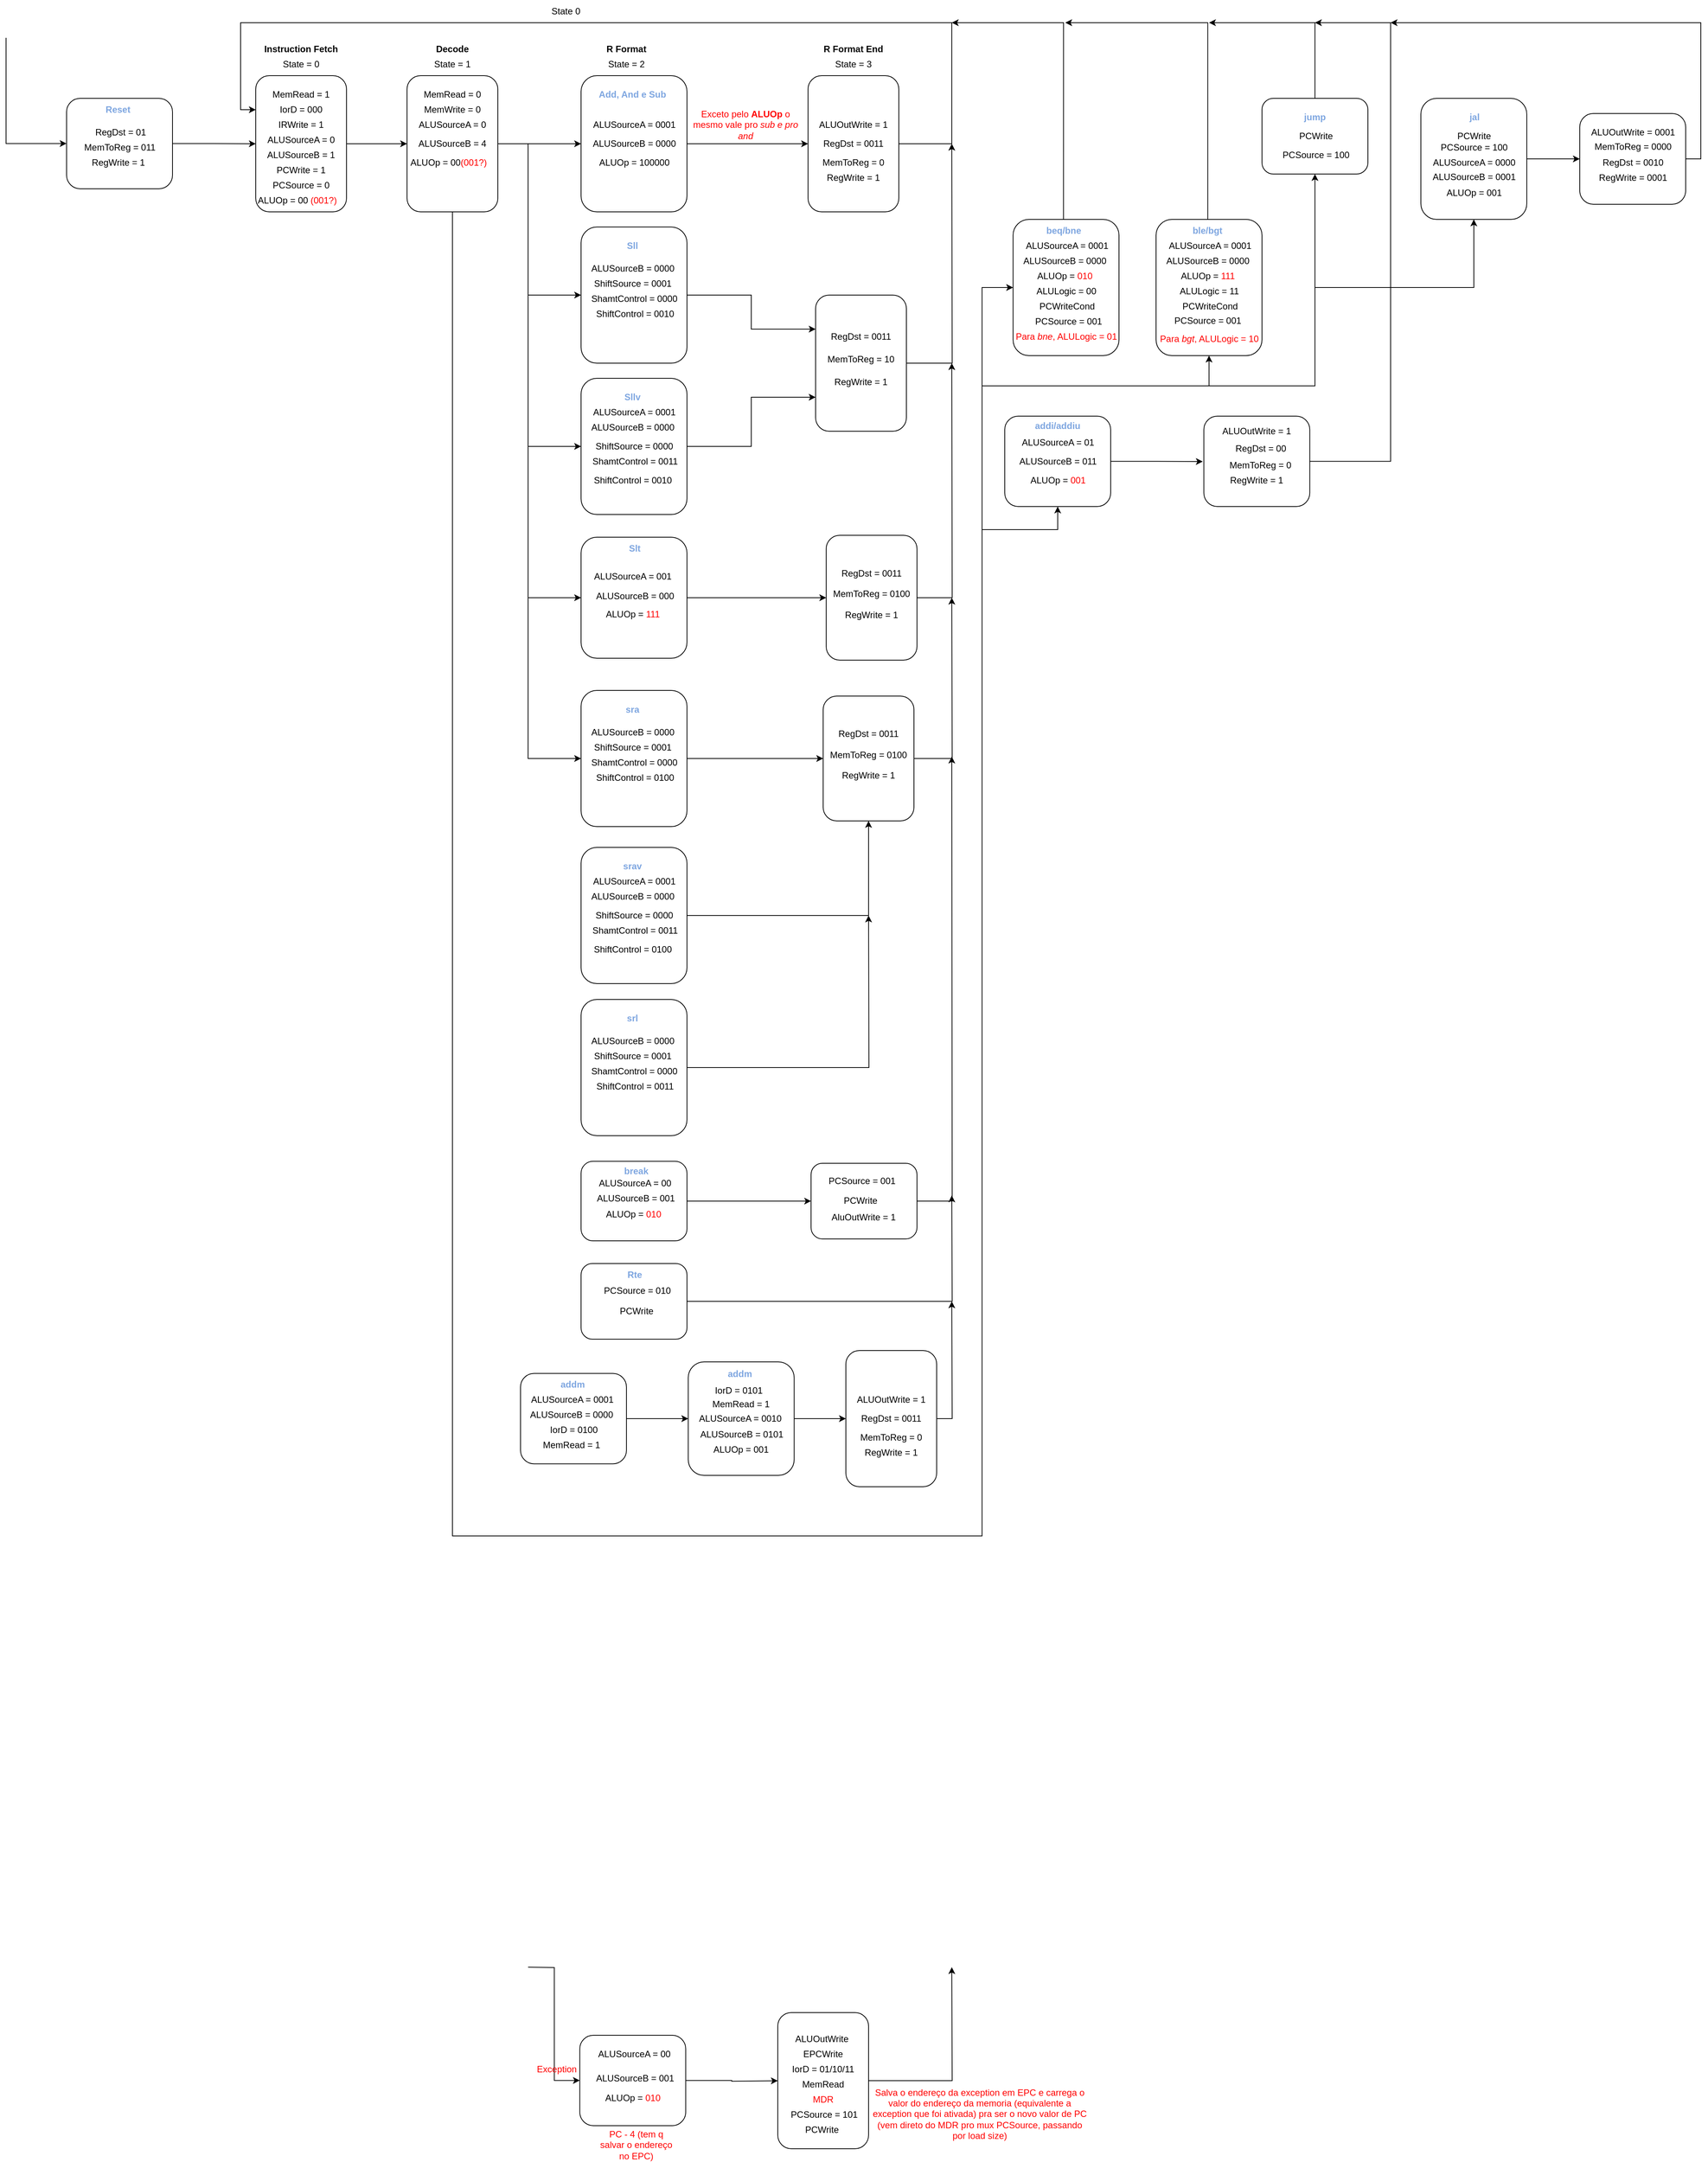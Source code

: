<mxfile version="17.1.2" type="device"><diagram id="7f029Ns65SmCHoBUcmKf" name="Page-1"><mxGraphModel dx="2076" dy="1158" grid="1" gridSize="10" guides="1" tooltips="1" connect="1" arrows="1" fold="1" page="1" pageScale="1" pageWidth="2500" pageHeight="2000" math="0" shadow="0"><root><mxCell id="0"/><mxCell id="1" parent="0"/><mxCell id="CG0vEAWZWSGNHtXQ00E3-11" style="edgeStyle=orthogonalEdgeStyle;rounded=0;orthogonalLoop=1;jettySize=auto;html=1;exitX=1;exitY=0.5;exitDx=0;exitDy=0;" edge="1" parent="1" source="yMHzAtBY2s4tRCd89CI6-95"><mxGeometry relative="1" as="geometry"><mxPoint x="1360" y="1110" as="targetPoint"/></mxGeometry></mxCell><mxCell id="yMHzAtBY2s4tRCd89CI6-95" value="" style="rounded=1;whiteSpace=wrap;html=1;" parent="1" vertex="1"><mxGeometry x="1174" y="1647.46" width="140" height="100" as="geometry"/></mxCell><mxCell id="2JgzKjN0nu7dRK71ZME0-46" style="edgeStyle=orthogonalEdgeStyle;rounded=0;orthogonalLoop=1;jettySize=auto;html=1;exitX=0.5;exitY=1;exitDx=0;exitDy=0;fontColor=#7EA6E0;entryX=0.5;entryY=1;entryDx=0;entryDy=0;" parent="1" target="yMHzAtBY2s4tRCd89CI6-38" edge="1"><mxGeometry relative="1" as="geometry"><mxPoint x="1700" y="620" as="sourcePoint"/><Array as="points"><mxPoint x="1840" y="620"/></Array></mxGeometry></mxCell><mxCell id="2JgzKjN0nu7dRK71ZME0-47" style="edgeStyle=orthogonalEdgeStyle;rounded=0;orthogonalLoop=1;jettySize=auto;html=1;exitX=0.5;exitY=0;exitDx=0;exitDy=0;fontColor=#7EA6E0;" parent="1" source="yMHzAtBY2s4tRCd89CI6-38" edge="1"><mxGeometry relative="1" as="geometry"><mxPoint x="1700" y="140" as="targetPoint"/><Array as="points"><mxPoint x="1840" y="140"/></Array></mxGeometry></mxCell><mxCell id="yMHzAtBY2s4tRCd89CI6-38" value="" style="rounded=1;whiteSpace=wrap;html=1;" parent="1" vertex="1"><mxGeometry x="1770" y="240" width="140" height="100" as="geometry"/></mxCell><mxCell id="CG0vEAWZWSGNHtXQ00E3-45" style="edgeStyle=orthogonalEdgeStyle;rounded=0;orthogonalLoop=1;jettySize=auto;html=1;exitX=1;exitY=0.5;exitDx=0;exitDy=0;" edge="1" parent="1" source="yMHzAtBY2s4tRCd89CI6-136"><mxGeometry relative="1" as="geometry"><mxPoint x="1840" y="140" as="targetPoint"/><Array as="points"><mxPoint x="1940" y="720"/><mxPoint x="1940" y="140"/><mxPoint x="1870" y="140"/></Array></mxGeometry></mxCell><mxCell id="yMHzAtBY2s4tRCd89CI6-136" value="" style="rounded=1;whiteSpace=wrap;html=1;" parent="1" vertex="1"><mxGeometry x="1693.17" y="660" width="140" height="119.467" as="geometry"/></mxCell><mxCell id="wK7whWL1hG3LZi0DJtN8-14" style="edgeStyle=orthogonalEdgeStyle;rounded=0;orthogonalLoop=1;jettySize=auto;html=1;exitX=1;exitY=0.5;exitDx=0;exitDy=0;entryX=0;entryY=0.5;entryDx=0;entryDy=0;" parent="1" target="wK7whWL1hG3LZi0DJtN8-1" edge="1" source="yMHzAtBY2s4tRCd89CI6-154"><mxGeometry relative="1" as="geometry"><mxPoint x="350" y="299.857" as="sourcePoint"/></mxGeometry></mxCell><mxCell id="wK7whWL1hG3LZi0DJtN8-12" value="State = 0" style="text;html=1;strokeColor=none;fillColor=none;align=center;verticalAlign=middle;whiteSpace=wrap;rounded=0;" parent="1" vertex="1"><mxGeometry x="470" y="180" width="60" height="30" as="geometry"/></mxCell><mxCell id="wK7whWL1hG3LZi0DJtN8-15" value="&lt;b&gt;Instruction Fetch&lt;/b&gt;" style="text;html=1;strokeColor=none;fillColor=none;align=center;verticalAlign=middle;whiteSpace=wrap;rounded=0;" parent="1" vertex="1"><mxGeometry x="445" y="160" width="110" height="30" as="geometry"/></mxCell><mxCell id="wK7whWL1hG3LZi0DJtN8-17" value="" style="group" parent="1" vertex="1" connectable="0"><mxGeometry x="440" y="210" width="120" height="180" as="geometry"/></mxCell><mxCell id="wK7whWL1hG3LZi0DJtN8-1" value="" style="rounded=1;whiteSpace=wrap;html=1;" parent="wK7whWL1hG3LZi0DJtN8-17" vertex="1"><mxGeometry width="120" height="180" as="geometry"/></mxCell><mxCell id="wK7whWL1hG3LZi0DJtN8-4" value="MemRead = 1" style="text;html=1;strokeColor=none;fillColor=none;align=center;verticalAlign=middle;whiteSpace=wrap;rounded=0;" parent="wK7whWL1hG3LZi0DJtN8-17" vertex="1"><mxGeometry x="20" y="10" width="80" height="30" as="geometry"/></mxCell><mxCell id="wK7whWL1hG3LZi0DJtN8-5" value="IorD = 000" style="text;html=1;strokeColor=none;fillColor=none;align=center;verticalAlign=middle;whiteSpace=wrap;rounded=0;" parent="wK7whWL1hG3LZi0DJtN8-17" vertex="1"><mxGeometry x="20" y="30" width="80" height="30" as="geometry"/></mxCell><mxCell id="wK7whWL1hG3LZi0DJtN8-6" value="IRWrite = 1" style="text;html=1;strokeColor=none;fillColor=none;align=center;verticalAlign=middle;whiteSpace=wrap;rounded=0;" parent="wK7whWL1hG3LZi0DJtN8-17" vertex="1"><mxGeometry x="20" y="50" width="80" height="30" as="geometry"/></mxCell><mxCell id="wK7whWL1hG3LZi0DJtN8-7" value="ALUSourceA = 0" style="text;html=1;strokeColor=none;fillColor=none;align=center;verticalAlign=middle;whiteSpace=wrap;rounded=0;" parent="wK7whWL1hG3LZi0DJtN8-17" vertex="1"><mxGeometry x="10" y="70" width="100" height="30" as="geometry"/></mxCell><mxCell id="wK7whWL1hG3LZi0DJtN8-8" value="ALUSourceB = 1" style="text;html=1;strokeColor=none;fillColor=none;align=center;verticalAlign=middle;whiteSpace=wrap;rounded=0;" parent="wK7whWL1hG3LZi0DJtN8-17" vertex="1"><mxGeometry x="10" y="90" width="100" height="30" as="geometry"/></mxCell><mxCell id="wK7whWL1hG3LZi0DJtN8-9" value="PCWrite = 1" style="text;html=1;strokeColor=none;fillColor=none;align=center;verticalAlign=middle;whiteSpace=wrap;rounded=0;" parent="wK7whWL1hG3LZi0DJtN8-17" vertex="1"><mxGeometry x="10" y="110" width="100" height="30" as="geometry"/></mxCell><mxCell id="wK7whWL1hG3LZi0DJtN8-10" value="PCSource = 0" style="text;html=1;strokeColor=none;fillColor=none;align=center;verticalAlign=middle;whiteSpace=wrap;rounded=0;" parent="wK7whWL1hG3LZi0DJtN8-17" vertex="1"><mxGeometry x="10" y="130" width="100" height="30" as="geometry"/></mxCell><mxCell id="wK7whWL1hG3LZi0DJtN8-11" value="ALUOp = 00 &lt;font color=&quot;#ff0000&quot;&gt;(001?)&lt;/font&gt;" style="text;html=1;strokeColor=none;fillColor=none;align=center;verticalAlign=middle;whiteSpace=wrap;rounded=0;" parent="wK7whWL1hG3LZi0DJtN8-17" vertex="1"><mxGeometry y="150" width="110" height="30" as="geometry"/></mxCell><mxCell id="wK7whWL1hG3LZi0DJtN8-19" value="" style="group" parent="1" vertex="1" connectable="0"><mxGeometry x="640" y="210" width="120" height="180" as="geometry"/></mxCell><mxCell id="wK7whWL1hG3LZi0DJtN8-20" value="" style="rounded=1;whiteSpace=wrap;html=1;" parent="wK7whWL1hG3LZi0DJtN8-19" vertex="1"><mxGeometry width="120" height="180" as="geometry"/></mxCell><mxCell id="wK7whWL1hG3LZi0DJtN8-21" value="MemRead = 0" style="text;html=1;strokeColor=none;fillColor=none;align=center;verticalAlign=middle;whiteSpace=wrap;rounded=0;" parent="wK7whWL1hG3LZi0DJtN8-19" vertex="1"><mxGeometry x="20" y="10" width="80" height="30" as="geometry"/></mxCell><mxCell id="wK7whWL1hG3LZi0DJtN8-22" value="MemWrite = 0" style="text;html=1;strokeColor=none;fillColor=none;align=center;verticalAlign=middle;whiteSpace=wrap;rounded=0;" parent="wK7whWL1hG3LZi0DJtN8-19" vertex="1"><mxGeometry x="20" y="30" width="80" height="30" as="geometry"/></mxCell><mxCell id="wK7whWL1hG3LZi0DJtN8-24" value="ALUSourceA = 0" style="text;html=1;strokeColor=none;fillColor=none;align=center;verticalAlign=middle;whiteSpace=wrap;rounded=0;" parent="wK7whWL1hG3LZi0DJtN8-19" vertex="1"><mxGeometry x="10" y="50" width="100" height="30" as="geometry"/></mxCell><mxCell id="wK7whWL1hG3LZi0DJtN8-25" value="ALUSourceB = 4" style="text;html=1;strokeColor=none;fillColor=none;align=center;verticalAlign=middle;whiteSpace=wrap;rounded=0;" parent="wK7whWL1hG3LZi0DJtN8-19" vertex="1"><mxGeometry x="10" y="75" width="100" height="30" as="geometry"/></mxCell><mxCell id="wK7whWL1hG3LZi0DJtN8-28" value="ALUOp = 00&lt;font color=&quot;#ff0000&quot;&gt;(001?)&lt;/font&gt;" style="text;html=1;strokeColor=none;fillColor=none;align=center;verticalAlign=middle;whiteSpace=wrap;rounded=0;" parent="wK7whWL1hG3LZi0DJtN8-19" vertex="1"><mxGeometry y="100" width="110" height="30" as="geometry"/></mxCell><mxCell id="wK7whWL1hG3LZi0DJtN8-29" value="State = 1" style="text;html=1;strokeColor=none;fillColor=none;align=center;verticalAlign=middle;whiteSpace=wrap;rounded=0;" parent="1" vertex="1"><mxGeometry x="670" y="180" width="60" height="30" as="geometry"/></mxCell><mxCell id="wK7whWL1hG3LZi0DJtN8-31" value="&lt;b&gt;Decode&lt;/b&gt;" style="text;html=1;strokeColor=none;fillColor=none;align=center;verticalAlign=middle;whiteSpace=wrap;rounded=0;" parent="1" vertex="1"><mxGeometry x="645" y="160" width="110" height="30" as="geometry"/></mxCell><mxCell id="wK7whWL1hG3LZi0DJtN8-32" style="edgeStyle=orthogonalEdgeStyle;rounded=0;orthogonalLoop=1;jettySize=auto;html=1;exitX=1;exitY=0.5;exitDx=0;exitDy=0;entryX=0;entryY=0.5;entryDx=0;entryDy=0;" parent="1" source="wK7whWL1hG3LZi0DJtN8-1" target="wK7whWL1hG3LZi0DJtN8-20" edge="1"><mxGeometry relative="1" as="geometry"/></mxCell><mxCell id="wK7whWL1hG3LZi0DJtN8-33" value="" style="group" parent="1" vertex="1" connectable="0"><mxGeometry x="870" y="210" width="140" height="180" as="geometry"/></mxCell><mxCell id="wK7whWL1hG3LZi0DJtN8-34" value="" style="rounded=1;whiteSpace=wrap;html=1;" parent="wK7whWL1hG3LZi0DJtN8-33" vertex="1"><mxGeometry width="140" height="180" as="geometry"/></mxCell><mxCell id="wK7whWL1hG3LZi0DJtN8-37" value="ALUSourceA = 0001" style="text;html=1;strokeColor=none;fillColor=none;align=center;verticalAlign=middle;whiteSpace=wrap;rounded=0;" parent="wK7whWL1hG3LZi0DJtN8-33" vertex="1"><mxGeometry x="11.667" y="50" width="116.667" height="30" as="geometry"/></mxCell><mxCell id="wK7whWL1hG3LZi0DJtN8-38" value="ALUSourceB = 0000" style="text;html=1;strokeColor=none;fillColor=none;align=center;verticalAlign=middle;whiteSpace=wrap;rounded=0;" parent="wK7whWL1hG3LZi0DJtN8-33" vertex="1"><mxGeometry x="11.667" y="75" width="116.667" height="30" as="geometry"/></mxCell><mxCell id="wK7whWL1hG3LZi0DJtN8-39" value="ALUOp = 100000" style="text;html=1;strokeColor=none;fillColor=none;align=center;verticalAlign=middle;whiteSpace=wrap;rounded=0;" parent="wK7whWL1hG3LZi0DJtN8-33" vertex="1"><mxGeometry x="11.667" y="100" width="116.667" height="30" as="geometry"/></mxCell><mxCell id="2JgzKjN0nu7dRK71ZME0-1" value="&lt;b&gt;&lt;font color=&quot;#7ea6e0&quot;&gt;Add, And e Sub&lt;/font&gt;&lt;/b&gt;" style="text;html=1;strokeColor=none;fillColor=none;align=center;verticalAlign=middle;whiteSpace=wrap;rounded=0;" parent="wK7whWL1hG3LZi0DJtN8-33" vertex="1"><mxGeometry x="8.33" y="10" width="120" height="30" as="geometry"/></mxCell><mxCell id="wK7whWL1hG3LZi0DJtN8-40" value="&lt;b&gt;R Format&lt;/b&gt;" style="text;html=1;strokeColor=none;fillColor=none;align=center;verticalAlign=middle;whiteSpace=wrap;rounded=0;" parent="1" vertex="1"><mxGeometry x="875" y="160" width="110" height="30" as="geometry"/></mxCell><mxCell id="wK7whWL1hG3LZi0DJtN8-41" value="State = 2" style="text;html=1;strokeColor=none;fillColor=none;align=center;verticalAlign=middle;whiteSpace=wrap;rounded=0;" parent="1" vertex="1"><mxGeometry x="900" y="180" width="60" height="30" as="geometry"/></mxCell><mxCell id="wK7whWL1hG3LZi0DJtN8-42" style="edgeStyle=orthogonalEdgeStyle;rounded=0;orthogonalLoop=1;jettySize=auto;html=1;exitX=1;exitY=0.5;exitDx=0;exitDy=0;entryX=0;entryY=0.5;entryDx=0;entryDy=0;" parent="1" source="wK7whWL1hG3LZi0DJtN8-20" target="wK7whWL1hG3LZi0DJtN8-34" edge="1"><mxGeometry relative="1" as="geometry"/></mxCell><mxCell id="wK7whWL1hG3LZi0DJtN8-43" value="" style="group" parent="1" vertex="1" connectable="0"><mxGeometry x="1170" y="210" width="120" height="180" as="geometry"/></mxCell><mxCell id="wK7whWL1hG3LZi0DJtN8-44" value="" style="rounded=1;whiteSpace=wrap;html=1;" parent="wK7whWL1hG3LZi0DJtN8-43" vertex="1"><mxGeometry width="120" height="180" as="geometry"/></mxCell><mxCell id="wK7whWL1hG3LZi0DJtN8-45" value="ALUOutWrite = 1" style="text;html=1;strokeColor=none;fillColor=none;align=center;verticalAlign=middle;whiteSpace=wrap;rounded=0;" parent="wK7whWL1hG3LZi0DJtN8-43" vertex="1"><mxGeometry x="10" y="50" width="100" height="30" as="geometry"/></mxCell><mxCell id="wK7whWL1hG3LZi0DJtN8-46" value="RegDst = 0011" style="text;html=1;strokeColor=none;fillColor=none;align=center;verticalAlign=middle;whiteSpace=wrap;rounded=0;" parent="wK7whWL1hG3LZi0DJtN8-43" vertex="1"><mxGeometry x="10" y="75" width="100" height="30" as="geometry"/></mxCell><mxCell id="wK7whWL1hG3LZi0DJtN8-47" value="MemToReg = 0" style="text;html=1;strokeColor=none;fillColor=none;align=center;verticalAlign=middle;whiteSpace=wrap;rounded=0;" parent="wK7whWL1hG3LZi0DJtN8-43" vertex="1"><mxGeometry x="10" y="100" width="100" height="30" as="geometry"/></mxCell><mxCell id="wK7whWL1hG3LZi0DJtN8-48" value="RegWrite = 1" style="text;html=1;strokeColor=none;fillColor=none;align=center;verticalAlign=middle;whiteSpace=wrap;rounded=0;" parent="wK7whWL1hG3LZi0DJtN8-43" vertex="1"><mxGeometry x="10" y="120" width="100" height="30" as="geometry"/></mxCell><mxCell id="wK7whWL1hG3LZi0DJtN8-49" value="&lt;b&gt;R Format End&lt;/b&gt;" style="text;html=1;strokeColor=none;fillColor=none;align=center;verticalAlign=middle;whiteSpace=wrap;rounded=0;" parent="1" vertex="1"><mxGeometry x="1175" y="160" width="110" height="30" as="geometry"/></mxCell><mxCell id="wK7whWL1hG3LZi0DJtN8-50" value="State = 3" style="text;html=1;strokeColor=none;fillColor=none;align=center;verticalAlign=middle;whiteSpace=wrap;rounded=0;" parent="1" vertex="1"><mxGeometry x="1200" y="180" width="60" height="30" as="geometry"/></mxCell><mxCell id="wK7whWL1hG3LZi0DJtN8-51" style="edgeStyle=orthogonalEdgeStyle;rounded=0;orthogonalLoop=1;jettySize=auto;html=1;exitX=1;exitY=0.5;exitDx=0;exitDy=0;entryX=0;entryY=0.5;entryDx=0;entryDy=0;" parent="1" source="wK7whWL1hG3LZi0DJtN8-34" target="wK7whWL1hG3LZi0DJtN8-44" edge="1"><mxGeometry relative="1" as="geometry"/></mxCell><mxCell id="wK7whWL1hG3LZi0DJtN8-52" style="edgeStyle=orthogonalEdgeStyle;rounded=0;orthogonalLoop=1;jettySize=auto;html=1;exitX=1;exitY=0.5;exitDx=0;exitDy=0;entryX=0;entryY=0.25;entryDx=0;entryDy=0;" parent="1" source="wK7whWL1hG3LZi0DJtN8-44" target="wK7whWL1hG3LZi0DJtN8-1" edge="1"><mxGeometry relative="1" as="geometry"><Array as="points"><mxPoint x="1360" y="300"/><mxPoint x="1360" y="140"/><mxPoint x="420" y="140"/><mxPoint x="420" y="255"/></Array></mxGeometry></mxCell><mxCell id="wK7whWL1hG3LZi0DJtN8-53" value="State 0" style="text;html=1;strokeColor=none;fillColor=none;align=center;verticalAlign=middle;whiteSpace=wrap;rounded=0;" parent="1" vertex="1"><mxGeometry x="820" y="110" width="60" height="30" as="geometry"/></mxCell><mxCell id="JnGmFJrkp-qvWGGbEHpO-11" value="" style="group" parent="1" vertex="1" connectable="0"><mxGeometry x="870" y="410" width="140" height="180" as="geometry"/></mxCell><mxCell id="JnGmFJrkp-qvWGGbEHpO-12" value="" style="rounded=1;whiteSpace=wrap;html=1;" parent="JnGmFJrkp-qvWGGbEHpO-11" vertex="1"><mxGeometry width="140" height="180" as="geometry"/></mxCell><mxCell id="JnGmFJrkp-qvWGGbEHpO-14" value="ALUSourceB = 0000" style="text;html=1;strokeColor=none;fillColor=none;align=center;verticalAlign=middle;whiteSpace=wrap;rounded=0;" parent="JnGmFJrkp-qvWGGbEHpO-11" vertex="1"><mxGeometry x="9.997" y="40" width="116.667" height="30" as="geometry"/></mxCell><mxCell id="JnGmFJrkp-qvWGGbEHpO-18" value="ShiftSource = 0001" style="text;html=1;strokeColor=none;fillColor=none;align=center;verticalAlign=middle;whiteSpace=wrap;rounded=0;" parent="JnGmFJrkp-qvWGGbEHpO-11" vertex="1"><mxGeometry x="9.997" y="60" width="116.667" height="30" as="geometry"/></mxCell><mxCell id="JnGmFJrkp-qvWGGbEHpO-19" value="ShamtControl = 0000" style="text;html=1;strokeColor=none;fillColor=none;align=center;verticalAlign=middle;whiteSpace=wrap;rounded=0;" parent="JnGmFJrkp-qvWGGbEHpO-11" vertex="1"><mxGeometry x="11.667" y="80" width="116.667" height="30" as="geometry"/></mxCell><mxCell id="JnGmFJrkp-qvWGGbEHpO-20" value="ShiftControl = 0010" style="text;html=1;strokeColor=none;fillColor=none;align=center;verticalAlign=middle;whiteSpace=wrap;rounded=0;" parent="JnGmFJrkp-qvWGGbEHpO-11" vertex="1"><mxGeometry x="12.997" y="100" width="116.667" height="30" as="geometry"/></mxCell><mxCell id="2JgzKjN0nu7dRK71ZME0-2" value="&lt;b&gt;&lt;font color=&quot;#7ea6e0&quot;&gt;Sll&lt;/font&gt;&lt;/b&gt;" style="text;html=1;strokeColor=none;fillColor=none;align=center;verticalAlign=middle;whiteSpace=wrap;rounded=0;" parent="JnGmFJrkp-qvWGGbEHpO-11" vertex="1"><mxGeometry x="8.33" y="10" width="120" height="30" as="geometry"/></mxCell><mxCell id="JnGmFJrkp-qvWGGbEHpO-17" style="edgeStyle=orthogonalEdgeStyle;rounded=0;orthogonalLoop=1;jettySize=auto;html=1;exitX=1;exitY=0.5;exitDx=0;exitDy=0;fontColor=#FF0000;entryX=0;entryY=0.5;entryDx=0;entryDy=0;" parent="1" source="wK7whWL1hG3LZi0DJtN8-20" target="JnGmFJrkp-qvWGGbEHpO-12" edge="1"><mxGeometry relative="1" as="geometry"><mxPoint x="850" y="510" as="targetPoint"/><Array as="points"><mxPoint x="800" y="300"/><mxPoint x="800" y="500"/></Array></mxGeometry></mxCell><mxCell id="JnGmFJrkp-qvWGGbEHpO-3" value="&lt;font color=&quot;#ff0000&quot;&gt;Exceto pelo &lt;b&gt;ALUOp &lt;/b&gt;o mesmo vale pro &lt;i&gt;sub e pro and&lt;/i&gt;&lt;/font&gt;" style="text;html=1;strokeColor=none;fillColor=none;align=center;verticalAlign=middle;whiteSpace=wrap;rounded=0;" parent="1" vertex="1"><mxGeometry x="1010" y="260" width="155" height="30" as="geometry"/></mxCell><mxCell id="JnGmFJrkp-qvWGGbEHpO-23" value="" style="group" parent="1" vertex="1" connectable="0"><mxGeometry x="870" y="610" width="140" height="180" as="geometry"/></mxCell><mxCell id="JnGmFJrkp-qvWGGbEHpO-24" value="" style="rounded=1;whiteSpace=wrap;html=1;" parent="JnGmFJrkp-qvWGGbEHpO-23" vertex="1"><mxGeometry width="140" height="180" as="geometry"/></mxCell><mxCell id="JnGmFJrkp-qvWGGbEHpO-25" value="ALUSourceB = 0000" style="text;html=1;strokeColor=none;fillColor=none;align=center;verticalAlign=middle;whiteSpace=wrap;rounded=0;" parent="JnGmFJrkp-qvWGGbEHpO-23" vertex="1"><mxGeometry x="9.997" y="50" width="116.667" height="30" as="geometry"/></mxCell><mxCell id="JnGmFJrkp-qvWGGbEHpO-27" value="ShiftSource = 0000" style="text;html=1;strokeColor=none;fillColor=none;align=center;verticalAlign=middle;whiteSpace=wrap;rounded=0;" parent="JnGmFJrkp-qvWGGbEHpO-23" vertex="1"><mxGeometry x="11.667" y="75" width="116.667" height="30" as="geometry"/></mxCell><mxCell id="JnGmFJrkp-qvWGGbEHpO-28" value="ShamtControl = 0011" style="text;html=1;strokeColor=none;fillColor=none;align=center;verticalAlign=middle;whiteSpace=wrap;rounded=0;" parent="JnGmFJrkp-qvWGGbEHpO-23" vertex="1"><mxGeometry x="12.997" y="95" width="116.667" height="30" as="geometry"/></mxCell><mxCell id="JnGmFJrkp-qvWGGbEHpO-29" value="ShiftControl = 0010" style="text;html=1;strokeColor=none;fillColor=none;align=center;verticalAlign=middle;whiteSpace=wrap;rounded=0;" parent="JnGmFJrkp-qvWGGbEHpO-23" vertex="1"><mxGeometry x="9.997" y="120" width="116.667" height="30" as="geometry"/></mxCell><mxCell id="JnGmFJrkp-qvWGGbEHpO-31" value="ALUSourceA = 0001" style="text;html=1;strokeColor=none;fillColor=none;align=center;verticalAlign=middle;whiteSpace=wrap;rounded=0;" parent="JnGmFJrkp-qvWGGbEHpO-23" vertex="1"><mxGeometry x="11.667" y="30" width="116.667" height="30" as="geometry"/></mxCell><mxCell id="2JgzKjN0nu7dRK71ZME0-3" value="&lt;b&gt;&lt;font color=&quot;#7ea6e0&quot;&gt;Sllv&lt;/font&gt;&lt;/b&gt;" style="text;html=1;strokeColor=none;fillColor=none;align=center;verticalAlign=middle;whiteSpace=wrap;rounded=0;" parent="JnGmFJrkp-qvWGGbEHpO-23" vertex="1"><mxGeometry x="8.33" y="10" width="120" height="30" as="geometry"/></mxCell><mxCell id="JnGmFJrkp-qvWGGbEHpO-30" style="edgeStyle=orthogonalEdgeStyle;rounded=0;orthogonalLoop=1;jettySize=auto;html=1;exitX=1;exitY=0.5;exitDx=0;exitDy=0;entryX=0;entryY=0.5;entryDx=0;entryDy=0;fontColor=#FF0000;" parent="1" source="wK7whWL1hG3LZi0DJtN8-20" target="JnGmFJrkp-qvWGGbEHpO-24" edge="1"><mxGeometry relative="1" as="geometry"><Array as="points"><mxPoint x="800" y="300"/><mxPoint x="800" y="700"/></Array></mxGeometry></mxCell><mxCell id="JnGmFJrkp-qvWGGbEHpO-38" value="" style="group" parent="1" vertex="1" connectable="0"><mxGeometry x="1180" y="500" width="120" height="180" as="geometry"/></mxCell><mxCell id="JnGmFJrkp-qvWGGbEHpO-39" value="" style="rounded=1;whiteSpace=wrap;html=1;" parent="JnGmFJrkp-qvWGGbEHpO-38" vertex="1"><mxGeometry width="120" height="180" as="geometry"/></mxCell><mxCell id="JnGmFJrkp-qvWGGbEHpO-41" value="RegDst = 0011" style="text;html=1;strokeColor=none;fillColor=none;align=center;verticalAlign=middle;whiteSpace=wrap;rounded=0;" parent="JnGmFJrkp-qvWGGbEHpO-38" vertex="1"><mxGeometry x="10" y="40" width="100" height="30" as="geometry"/></mxCell><mxCell id="JnGmFJrkp-qvWGGbEHpO-42" value="MemToReg = 10" style="text;html=1;strokeColor=none;fillColor=none;align=center;verticalAlign=middle;whiteSpace=wrap;rounded=0;" parent="JnGmFJrkp-qvWGGbEHpO-38" vertex="1"><mxGeometry x="10" y="70" width="100" height="30" as="geometry"/></mxCell><mxCell id="JnGmFJrkp-qvWGGbEHpO-43" value="RegWrite = 1" style="text;html=1;strokeColor=none;fillColor=none;align=center;verticalAlign=middle;whiteSpace=wrap;rounded=0;" parent="JnGmFJrkp-qvWGGbEHpO-38" vertex="1"><mxGeometry x="10" y="100" width="100" height="30" as="geometry"/></mxCell><mxCell id="JnGmFJrkp-qvWGGbEHpO-44" style="edgeStyle=orthogonalEdgeStyle;rounded=0;orthogonalLoop=1;jettySize=auto;html=1;exitX=1;exitY=0.5;exitDx=0;exitDy=0;entryX=0;entryY=0.25;entryDx=0;entryDy=0;fontColor=#FF0000;" parent="1" source="JnGmFJrkp-qvWGGbEHpO-12" target="JnGmFJrkp-qvWGGbEHpO-39" edge="1"><mxGeometry relative="1" as="geometry"/></mxCell><mxCell id="JnGmFJrkp-qvWGGbEHpO-45" style="edgeStyle=orthogonalEdgeStyle;rounded=0;orthogonalLoop=1;jettySize=auto;html=1;exitX=1;exitY=0.5;exitDx=0;exitDy=0;entryX=0;entryY=0.75;entryDx=0;entryDy=0;fontColor=#FF0000;" parent="1" source="JnGmFJrkp-qvWGGbEHpO-24" target="JnGmFJrkp-qvWGGbEHpO-39" edge="1"><mxGeometry relative="1" as="geometry"/></mxCell><mxCell id="JnGmFJrkp-qvWGGbEHpO-47" style="edgeStyle=orthogonalEdgeStyle;rounded=0;orthogonalLoop=1;jettySize=auto;html=1;exitX=1;exitY=0.5;exitDx=0;exitDy=0;fontColor=#FF0000;" parent="1" source="JnGmFJrkp-qvWGGbEHpO-39" edge="1"><mxGeometry relative="1" as="geometry"><mxPoint x="1360" y="300" as="targetPoint"/></mxGeometry></mxCell><mxCell id="yMHzAtBY2s4tRCd89CI6-2" value="" style="group" parent="1" vertex="1" connectable="0"><mxGeometry x="1441" y="400" width="147.5" height="180" as="geometry"/></mxCell><mxCell id="yMHzAtBY2s4tRCd89CI6-3" value="" style="rounded=1;whiteSpace=wrap;html=1;" parent="yMHzAtBY2s4tRCd89CI6-2" vertex="1"><mxGeometry width="140" height="180" as="geometry"/></mxCell><mxCell id="yMHzAtBY2s4tRCd89CI6-4" value="ALUSourceB = 0000" style="text;html=1;strokeColor=none;fillColor=none;align=center;verticalAlign=middle;whiteSpace=wrap;rounded=0;" parent="yMHzAtBY2s4tRCd89CI6-2" vertex="1"><mxGeometry x="9.997" y="40" width="116.667" height="30" as="geometry"/></mxCell><mxCell id="yMHzAtBY2s4tRCd89CI6-5" value="ALUOp = &lt;font color=&quot;#ff0000&quot;&gt;010&lt;/font&gt;" style="text;html=1;strokeColor=none;fillColor=none;align=center;verticalAlign=middle;whiteSpace=wrap;rounded=0;" parent="yMHzAtBY2s4tRCd89CI6-2" vertex="1"><mxGeometry x="9.997" y="60" width="116.667" height="30" as="geometry"/></mxCell><mxCell id="yMHzAtBY2s4tRCd89CI6-6" value="ALULogic = 00" style="text;html=1;strokeColor=none;fillColor=none;align=center;verticalAlign=middle;whiteSpace=wrap;rounded=0;" parent="yMHzAtBY2s4tRCd89CI6-2" vertex="1"><mxGeometry x="11.667" y="80" width="116.667" height="30" as="geometry"/></mxCell><mxCell id="yMHzAtBY2s4tRCd89CI6-7" value="PCWriteCond" style="text;html=1;strokeColor=none;fillColor=none;align=center;verticalAlign=middle;whiteSpace=wrap;rounded=0;" parent="yMHzAtBY2s4tRCd89CI6-2" vertex="1"><mxGeometry x="12.997" y="100" width="116.667" height="30" as="geometry"/></mxCell><mxCell id="yMHzAtBY2s4tRCd89CI6-8" value="ALUSourceA = 0001" style="text;html=1;strokeColor=none;fillColor=none;align=center;verticalAlign=middle;whiteSpace=wrap;rounded=0;" parent="yMHzAtBY2s4tRCd89CI6-2" vertex="1"><mxGeometry x="12.997" y="20" width="116.667" height="30" as="geometry"/></mxCell><mxCell id="2JgzKjN0nu7dRK71ZME0-4" value="&lt;b&gt;&lt;font color=&quot;#7ea6e0&quot;&gt;beq/bne&lt;/font&gt;&lt;/b&gt;" style="text;html=1;strokeColor=none;fillColor=none;align=center;verticalAlign=middle;whiteSpace=wrap;rounded=0;" parent="yMHzAtBY2s4tRCd89CI6-2" vertex="1"><mxGeometry x="6.66" width="120" height="30" as="geometry"/></mxCell><mxCell id="yMHzAtBY2s4tRCd89CI6-10" value="&lt;font color=&quot;#ff0000&quot;&gt;Para &lt;i&gt;bne&lt;/i&gt;, ALULogic = 01&lt;/font&gt;" style="text;html=1;strokeColor=none;fillColor=none;align=center;verticalAlign=middle;whiteSpace=wrap;rounded=0;" parent="yMHzAtBY2s4tRCd89CI6-2" vertex="1"><mxGeometry x="-7.5" y="140" width="155" height="30" as="geometry"/></mxCell><mxCell id="yMHzAtBY2s4tRCd89CI6-34" value="PCSource = 001" style="text;html=1;strokeColor=none;fillColor=none;align=center;verticalAlign=middle;whiteSpace=wrap;rounded=0;" parent="yMHzAtBY2s4tRCd89CI6-2" vertex="1"><mxGeometry x="15.42" y="120" width="116.667" height="30" as="geometry"/></mxCell><mxCell id="yMHzAtBY2s4tRCd89CI6-13" value="" style="group" parent="1" vertex="1" connectable="0"><mxGeometry x="1630" y="400" width="147.5" height="180" as="geometry"/></mxCell><mxCell id="yMHzAtBY2s4tRCd89CI6-14" value="" style="rounded=1;whiteSpace=wrap;html=1;" parent="yMHzAtBY2s4tRCd89CI6-13" vertex="1"><mxGeometry width="140" height="180" as="geometry"/></mxCell><mxCell id="yMHzAtBY2s4tRCd89CI6-15" value="ALUSourceB = 0000" style="text;html=1;strokeColor=none;fillColor=none;align=center;verticalAlign=middle;whiteSpace=wrap;rounded=0;" parent="yMHzAtBY2s4tRCd89CI6-13" vertex="1"><mxGeometry x="9.997" y="40" width="116.667" height="30" as="geometry"/></mxCell><mxCell id="yMHzAtBY2s4tRCd89CI6-16" value="ALUOp = &lt;font color=&quot;#ff0000&quot;&gt;111&lt;/font&gt;" style="text;html=1;strokeColor=none;fillColor=none;align=center;verticalAlign=middle;whiteSpace=wrap;rounded=0;" parent="yMHzAtBY2s4tRCd89CI6-13" vertex="1"><mxGeometry x="9.997" y="60" width="116.667" height="30" as="geometry"/></mxCell><mxCell id="yMHzAtBY2s4tRCd89CI6-17" value="ALULogic = 11" style="text;html=1;strokeColor=none;fillColor=none;align=center;verticalAlign=middle;whiteSpace=wrap;rounded=0;" parent="yMHzAtBY2s4tRCd89CI6-13" vertex="1"><mxGeometry x="11.667" y="80" width="116.667" height="30" as="geometry"/></mxCell><mxCell id="yMHzAtBY2s4tRCd89CI6-18" value="PCWriteCond" style="text;html=1;strokeColor=none;fillColor=none;align=center;verticalAlign=middle;whiteSpace=wrap;rounded=0;" parent="yMHzAtBY2s4tRCd89CI6-13" vertex="1"><mxGeometry x="12.997" y="100" width="116.667" height="30" as="geometry"/></mxCell><mxCell id="yMHzAtBY2s4tRCd89CI6-19" value="ALUSourceA = 0001" style="text;html=1;strokeColor=none;fillColor=none;align=center;verticalAlign=middle;whiteSpace=wrap;rounded=0;" parent="yMHzAtBY2s4tRCd89CI6-13" vertex="1"><mxGeometry x="12.997" y="20" width="116.667" height="30" as="geometry"/></mxCell><mxCell id="yMHzAtBY2s4tRCd89CI6-35" value="PCSource = 001" style="text;html=1;strokeColor=none;fillColor=none;align=center;verticalAlign=middle;whiteSpace=wrap;rounded=0;" parent="yMHzAtBY2s4tRCd89CI6-13" vertex="1"><mxGeometry x="10" y="119" width="116.667" height="30" as="geometry"/></mxCell><mxCell id="2JgzKjN0nu7dRK71ZME0-7" value="&lt;b&gt;&lt;font color=&quot;#7ea6e0&quot;&gt;ble/bgt&lt;/font&gt;&lt;/b&gt;" style="text;html=1;strokeColor=none;fillColor=none;align=center;verticalAlign=middle;whiteSpace=wrap;rounded=0;" parent="yMHzAtBY2s4tRCd89CI6-13" vertex="1"><mxGeometry x="8.33" width="120" height="30" as="geometry"/></mxCell><mxCell id="yMHzAtBY2s4tRCd89CI6-22" value="&lt;font color=&quot;#ff0000&quot;&gt;Para &lt;i&gt;bgt&lt;/i&gt;, ALULogic = 10&lt;/font&gt;" style="text;html=1;strokeColor=none;fillColor=none;align=center;verticalAlign=middle;whiteSpace=wrap;rounded=0;" parent="yMHzAtBY2s4tRCd89CI6-13" vertex="1"><mxGeometry x="-7.5" y="143" width="155" height="30" as="geometry"/></mxCell><mxCell id="yMHzAtBY2s4tRCd89CI6-25" value="" style="group" parent="1" vertex="1" connectable="0"><mxGeometry x="870" y="830" width="140" height="150" as="geometry"/></mxCell><mxCell id="yMHzAtBY2s4tRCd89CI6-26" value="" style="rounded=1;whiteSpace=wrap;html=1;" parent="yMHzAtBY2s4tRCd89CI6-25" vertex="1"><mxGeometry y="-10" width="140" height="160" as="geometry"/></mxCell><mxCell id="yMHzAtBY2s4tRCd89CI6-27" value="ALUSourceB = 000" style="text;html=1;strokeColor=none;fillColor=none;align=center;verticalAlign=middle;whiteSpace=wrap;rounded=0;" parent="yMHzAtBY2s4tRCd89CI6-25" vertex="1"><mxGeometry x="12.667" y="56.664" width="116.667" height="23.333" as="geometry"/></mxCell><mxCell id="yMHzAtBY2s4tRCd89CI6-28" value="ALUOp = &lt;font color=&quot;#ff0000&quot;&gt;111&lt;/font&gt;" style="text;html=1;strokeColor=none;fillColor=none;align=center;verticalAlign=middle;whiteSpace=wrap;rounded=0;" parent="yMHzAtBY2s4tRCd89CI6-25" vertex="1"><mxGeometry x="9.997" y="79.998" width="116.667" height="23.333" as="geometry"/></mxCell><mxCell id="yMHzAtBY2s4tRCd89CI6-31" value="ALUSourceA = 001" style="text;html=1;strokeColor=none;fillColor=none;align=center;verticalAlign=middle;whiteSpace=wrap;rounded=0;" parent="yMHzAtBY2s4tRCd89CI6-25" vertex="1"><mxGeometry x="9.997" y="30.001" width="116.667" height="23.333" as="geometry"/></mxCell><mxCell id="2JgzKjN0nu7dRK71ZME0-16" value="&lt;b&gt;&lt;font color=&quot;#7ea6e0&quot;&gt;Slt&lt;/font&gt;&lt;/b&gt;" style="text;html=1;strokeColor=none;fillColor=none;align=center;verticalAlign=middle;whiteSpace=wrap;rounded=0;" parent="yMHzAtBY2s4tRCd89CI6-25" vertex="1"><mxGeometry x="11" y="-10" width="120" height="30" as="geometry"/></mxCell><mxCell id="CG0vEAWZWSGNHtXQ00E3-10" style="edgeStyle=orthogonalEdgeStyle;rounded=0;orthogonalLoop=1;jettySize=auto;html=1;exitX=1;exitY=0.5;exitDx=0;exitDy=0;entryX=0;entryY=0.5;entryDx=0;entryDy=0;" edge="1" parent="1" source="yMHzAtBY2s4tRCd89CI6-89" target="yMHzAtBY2s4tRCd89CI6-95"><mxGeometry relative="1" as="geometry"/></mxCell><mxCell id="yMHzAtBY2s4tRCd89CI6-89" value="" style="rounded=1;whiteSpace=wrap;html=1;" parent="1" vertex="1"><mxGeometry x="870" y="1644.93" width="140" height="105.07" as="geometry"/></mxCell><mxCell id="yMHzAtBY2s4tRCd89CI6-91" value="ALUSourceA = 00" style="text;html=1;strokeColor=none;fillColor=none;align=center;verticalAlign=middle;whiteSpace=wrap;rounded=0;" parent="1" vertex="1"><mxGeometry x="883" y="1661.13" width="116.667" height="26.133" as="geometry"/></mxCell><mxCell id="yMHzAtBY2s4tRCd89CI6-92" value="ALUSourceB = 001" style="text;html=1;strokeColor=none;fillColor=none;align=center;verticalAlign=middle;whiteSpace=wrap;rounded=0;" parent="1" vertex="1"><mxGeometry x="884.17" y="1679.13" width="116.667" height="30" as="geometry"/></mxCell><mxCell id="yMHzAtBY2s4tRCd89CI6-93" value="ALUOp = &lt;font color=&quot;#ff0000&quot;&gt;010&lt;/font&gt;" style="text;html=1;strokeColor=none;fillColor=none;align=center;verticalAlign=middle;whiteSpace=wrap;rounded=0;" parent="1" vertex="1"><mxGeometry x="880.67" y="1700" width="116.667" height="30" as="geometry"/></mxCell><mxCell id="yMHzAtBY2s4tRCd89CI6-94" value="AluOutWrite = 1" style="text;html=1;strokeColor=none;fillColor=none;align=center;verticalAlign=middle;whiteSpace=wrap;rounded=0;" parent="1" vertex="1"><mxGeometry x="1184.67" y="1706.33" width="116.667" height="26.133" as="geometry"/></mxCell><mxCell id="yMHzAtBY2s4tRCd89CI6-97" value="PCSource = 001" style="text;html=1;strokeColor=none;fillColor=none;align=center;verticalAlign=middle;whiteSpace=wrap;rounded=0;" parent="1" vertex="1"><mxGeometry x="1183" y="1656.33" width="116.667" height="30" as="geometry"/></mxCell><mxCell id="yMHzAtBY2s4tRCd89CI6-98" value="PCWrite" style="text;html=1;strokeColor=none;fillColor=none;align=center;verticalAlign=middle;whiteSpace=wrap;rounded=0;" parent="1" vertex="1"><mxGeometry x="1181.33" y="1682.46" width="116.667" height="30" as="geometry"/></mxCell><mxCell id="CG0vEAWZWSGNHtXQ00E3-13" style="edgeStyle=orthogonalEdgeStyle;rounded=0;orthogonalLoop=1;jettySize=auto;html=1;exitX=1;exitY=0.5;exitDx=0;exitDy=0;" edge="1" parent="1" source="yMHzAtBY2s4tRCd89CI6-101"><mxGeometry relative="1" as="geometry"><mxPoint x="1360" y="1690" as="targetPoint"/></mxGeometry></mxCell><mxCell id="yMHzAtBY2s4tRCd89CI6-101" value="" style="rounded=1;whiteSpace=wrap;html=1;" parent="1" vertex="1"><mxGeometry x="870" y="1780" width="140" height="100" as="geometry"/></mxCell><mxCell id="yMHzAtBY2s4tRCd89CI6-103" value="PCSource = 010" style="text;html=1;strokeColor=none;fillColor=none;align=center;verticalAlign=middle;whiteSpace=wrap;rounded=0;" parent="1" vertex="1"><mxGeometry x="885.84" y="1801" width="116.667" height="30" as="geometry"/></mxCell><mxCell id="yMHzAtBY2s4tRCd89CI6-104" value="PCWrite" style="text;html=1;strokeColor=none;fillColor=none;align=center;verticalAlign=middle;whiteSpace=wrap;rounded=0;" parent="1" vertex="1"><mxGeometry x="884.67" y="1828" width="116.667" height="30" as="geometry"/></mxCell><mxCell id="yMHzAtBY2s4tRCd89CI6-137" style="edgeStyle=orthogonalEdgeStyle;rounded=0;orthogonalLoop=1;jettySize=auto;html=1;exitX=1;exitY=0.5;exitDx=0;exitDy=0;fontColor=#FF0000;" parent="1" source="yMHzAtBY2s4tRCd89CI6-129" edge="1"><mxGeometry relative="1" as="geometry"><mxPoint x="1691.67" y="720" as="targetPoint"/></mxGeometry></mxCell><mxCell id="CG0vEAWZWSGNHtXQ00E3-44" style="edgeStyle=orthogonalEdgeStyle;rounded=0;orthogonalLoop=1;jettySize=auto;html=1;exitX=0.5;exitY=1;exitDx=0;exitDy=0;entryX=0.5;entryY=1;entryDx=0;entryDy=0;" edge="1" parent="1" target="yMHzAtBY2s4tRCd89CI6-129"><mxGeometry relative="1" as="geometry"><mxPoint x="1400" y="810" as="sourcePoint"/><Array as="points"><mxPoint x="1500" y="810"/></Array></mxGeometry></mxCell><mxCell id="yMHzAtBY2s4tRCd89CI6-129" value="" style="rounded=1;whiteSpace=wrap;html=1;" parent="1" vertex="1"><mxGeometry x="1430" y="660" width="140" height="119.467" as="geometry"/></mxCell><mxCell id="yMHzAtBY2s4tRCd89CI6-131" value="ALUSourceB = 011" style="text;html=1;strokeColor=none;fillColor=none;align=center;verticalAlign=middle;whiteSpace=wrap;rounded=0;" parent="1" vertex="1"><mxGeometry x="1441.67" y="704.73" width="116.667" height="30" as="geometry"/></mxCell><mxCell id="yMHzAtBY2s4tRCd89CI6-132" value="ALUSourceA = 01" style="text;html=1;strokeColor=none;fillColor=none;align=center;verticalAlign=middle;whiteSpace=wrap;rounded=0;" parent="1" vertex="1"><mxGeometry x="1441.67" y="680" width="116.667" height="30" as="geometry"/></mxCell><mxCell id="yMHzAtBY2s4tRCd89CI6-133" value="ALUOp =&lt;font color=&quot;#ff0000&quot;&gt; 001&lt;/font&gt;" style="text;html=1;strokeColor=none;fillColor=none;align=center;verticalAlign=middle;whiteSpace=wrap;rounded=0;" parent="1" vertex="1"><mxGeometry x="1441.67" y="730" width="116.667" height="30" as="geometry"/></mxCell><mxCell id="yMHzAtBY2s4tRCd89CI6-134" value="RegDst = 00" style="text;html=1;strokeColor=none;fillColor=none;align=center;verticalAlign=middle;whiteSpace=wrap;rounded=0;" parent="1" vertex="1"><mxGeometry x="1709.67" y="688" width="116.667" height="30" as="geometry"/></mxCell><mxCell id="yMHzAtBY2s4tRCd89CI6-135" value="ALUOutWrite = 1" style="text;html=1;strokeColor=none;fillColor=none;align=center;verticalAlign=middle;whiteSpace=wrap;rounded=0;" parent="1" vertex="1"><mxGeometry x="1713.17" y="665" width="100" height="30" as="geometry"/></mxCell><mxCell id="yMHzAtBY2s4tRCd89CI6-138" value="MemToReg = 0" style="text;html=1;strokeColor=none;fillColor=none;align=center;verticalAlign=middle;whiteSpace=wrap;rounded=0;" parent="1" vertex="1"><mxGeometry x="1718" y="710" width="100" height="30" as="geometry"/></mxCell><mxCell id="yMHzAtBY2s4tRCd89CI6-139" value="RegWrite = 1" style="text;html=1;strokeColor=none;fillColor=none;align=center;verticalAlign=middle;whiteSpace=wrap;rounded=0;" parent="1" vertex="1"><mxGeometry x="1713.17" y="730" width="100" height="30" as="geometry"/></mxCell><mxCell id="CG0vEAWZWSGNHtXQ00E3-66" style="edgeStyle=orthogonalEdgeStyle;rounded=0;orthogonalLoop=1;jettySize=auto;html=1;exitX=1;exitY=0.5;exitDx=0;exitDy=0;fontColor=#000000;" edge="1" parent="1" source="yMHzAtBY2s4tRCd89CI6-144" target="CG0vEAWZWSGNHtXQ00E3-60"><mxGeometry relative="1" as="geometry"/></mxCell><mxCell id="CG0vEAWZWSGNHtXQ00E3-67" style="edgeStyle=orthogonalEdgeStyle;rounded=0;orthogonalLoop=1;jettySize=auto;html=1;exitX=0.5;exitY=1;exitDx=0;exitDy=0;fontColor=#000000;entryX=0.5;entryY=1;entryDx=0;entryDy=0;" edge="1" parent="1" target="yMHzAtBY2s4tRCd89CI6-144"><mxGeometry relative="1" as="geometry"><mxPoint x="1840" y="490" as="sourcePoint"/><Array as="points"><mxPoint x="2050" y="490"/></Array></mxGeometry></mxCell><mxCell id="yMHzAtBY2s4tRCd89CI6-144" value="" style="rounded=1;whiteSpace=wrap;html=1;" parent="1" vertex="1"><mxGeometry x="1980" y="240" width="140" height="160" as="geometry"/></mxCell><mxCell id="yMHzAtBY2s4tRCd89CI6-150" value="&lt;font color=&quot;#000000&quot;&gt;PCWrite&lt;/font&gt;" style="text;html=1;strokeColor=none;fillColor=none;align=center;verticalAlign=middle;whiteSpace=wrap;rounded=0;fontColor=#FF0000;" parent="1" vertex="1"><mxGeometry x="1992.34" y="275" width="116.667" height="30" as="geometry"/></mxCell><mxCell id="yMHzAtBY2s4tRCd89CI6-151" value="&lt;font color=&quot;#000000&quot;&gt;PCSource = 100&lt;/font&gt;" style="text;html=1;strokeColor=none;fillColor=none;align=center;verticalAlign=middle;whiteSpace=wrap;rounded=0;fontColor=#FF0000;" parent="1" vertex="1"><mxGeometry x="1992.34" y="290" width="116.667" height="30" as="geometry"/></mxCell><mxCell id="yMHzAtBY2s4tRCd89CI6-162" style="edgeStyle=orthogonalEdgeStyle;rounded=0;orthogonalLoop=1;jettySize=auto;html=1;exitX=0;exitY=1;exitDx=0;exitDy=0;fontColor=#FF0000;entryX=0;entryY=0.5;entryDx=0;entryDy=0;" parent="1" target="yMHzAtBY2s4tRCd89CI6-163" edge="1"><mxGeometry relative="1" as="geometry"><mxPoint x="800" y="2830" as="targetPoint"/><mxPoint x="800" y="2710" as="sourcePoint"/></mxGeometry></mxCell><mxCell id="yMHzAtBY2s4tRCd89CI6-174" style="edgeStyle=orthogonalEdgeStyle;rounded=0;orthogonalLoop=1;jettySize=auto;html=1;exitX=1;exitY=0.5;exitDx=0;exitDy=0;fontColor=#FF0000;" parent="1" source="yMHzAtBY2s4tRCd89CI6-163" edge="1"><mxGeometry relative="1" as="geometry"><mxPoint x="1130" y="2860.176" as="targetPoint"/></mxGeometry></mxCell><mxCell id="yMHzAtBY2s4tRCd89CI6-163" value="" style="rounded=1;whiteSpace=wrap;html=1;" parent="1" vertex="1"><mxGeometry x="868.33" y="2800" width="140" height="119.467" as="geometry"/></mxCell><mxCell id="yMHzAtBY2s4tRCd89CI6-164" value="Exception" style="text;html=1;strokeColor=none;fillColor=none;align=center;verticalAlign=middle;whiteSpace=wrap;rounded=0;fontColor=#FF0000;" parent="1" vertex="1"><mxGeometry x="808.33" y="2830" width="60" height="30" as="geometry"/></mxCell><mxCell id="yMHzAtBY2s4tRCd89CI6-165" value="ALUSourceA = 00" style="text;html=1;strokeColor=none;fillColor=none;align=center;verticalAlign=middle;whiteSpace=wrap;rounded=0;" parent="1" vertex="1"><mxGeometry x="881.67" y="2810" width="116.667" height="30" as="geometry"/></mxCell><mxCell id="yMHzAtBY2s4tRCd89CI6-166" value="ALUSourceB = 001" style="text;html=1;strokeColor=none;fillColor=none;align=center;verticalAlign=middle;whiteSpace=wrap;rounded=0;" parent="1" vertex="1"><mxGeometry x="883" y="2842" width="116.667" height="30" as="geometry"/></mxCell><mxCell id="yMHzAtBY2s4tRCd89CI6-167" value="ALUOp = &lt;font color=&quot;#ff0000&quot;&gt;010&lt;/font&gt;" style="text;html=1;strokeColor=none;fillColor=none;align=center;verticalAlign=middle;whiteSpace=wrap;rounded=0;" parent="1" vertex="1"><mxGeometry x="880" y="2871" width="116.667" height="23.333" as="geometry"/></mxCell><mxCell id="yMHzAtBY2s4tRCd89CI6-168" value="" style="group" parent="1" vertex="1" connectable="0"><mxGeometry x="1130" y="2770" width="120" height="180" as="geometry"/></mxCell><mxCell id="yMHzAtBY2s4tRCd89CI6-169" value="" style="rounded=1;whiteSpace=wrap;html=1;" parent="yMHzAtBY2s4tRCd89CI6-168" vertex="1"><mxGeometry width="120" height="180" as="geometry"/></mxCell><mxCell id="yMHzAtBY2s4tRCd89CI6-170" value="ALUOutWrite&amp;nbsp;" style="text;html=1;strokeColor=none;fillColor=none;align=center;verticalAlign=middle;whiteSpace=wrap;rounded=0;" parent="yMHzAtBY2s4tRCd89CI6-168" vertex="1"><mxGeometry x="10" y="20" width="100" height="30" as="geometry"/></mxCell><mxCell id="yMHzAtBY2s4tRCd89CI6-171" value="EPCWrite" style="text;html=1;strokeColor=none;fillColor=none;align=center;verticalAlign=middle;whiteSpace=wrap;rounded=0;" parent="yMHzAtBY2s4tRCd89CI6-168" vertex="1"><mxGeometry x="10" y="40" width="100" height="30" as="geometry"/></mxCell><mxCell id="yMHzAtBY2s4tRCd89CI6-175" value="IorD = 01/10/11" style="text;html=1;strokeColor=none;fillColor=none;align=center;verticalAlign=middle;whiteSpace=wrap;rounded=0;" parent="yMHzAtBY2s4tRCd89CI6-168" vertex="1"><mxGeometry x="10" y="60" width="100" height="30" as="geometry"/></mxCell><mxCell id="yMHzAtBY2s4tRCd89CI6-176" value="MemRead" style="text;html=1;strokeColor=none;fillColor=none;align=center;verticalAlign=middle;whiteSpace=wrap;rounded=0;" parent="yMHzAtBY2s4tRCd89CI6-168" vertex="1"><mxGeometry x="10" y="80" width="100" height="30" as="geometry"/></mxCell><mxCell id="yMHzAtBY2s4tRCd89CI6-177" value="&lt;font color=&quot;#ff0000&quot;&gt;MDR&lt;/font&gt;" style="text;html=1;strokeColor=none;fillColor=none;align=center;verticalAlign=middle;whiteSpace=wrap;rounded=0;" parent="yMHzAtBY2s4tRCd89CI6-168" vertex="1"><mxGeometry x="10" y="100" width="100" height="30" as="geometry"/></mxCell><mxCell id="yMHzAtBY2s4tRCd89CI6-179" value="PCSource = 101" style="text;html=1;strokeColor=none;fillColor=none;align=center;verticalAlign=middle;whiteSpace=wrap;rounded=0;fontColor=#000000;" parent="yMHzAtBY2s4tRCd89CI6-168" vertex="1"><mxGeometry x="3.33" y="120" width="116.667" height="30" as="geometry"/></mxCell><mxCell id="yMHzAtBY2s4tRCd89CI6-181" value="PCWrite" style="text;html=1;strokeColor=none;fillColor=none;align=center;verticalAlign=middle;whiteSpace=wrap;rounded=0;fontColor=#000000;" parent="yMHzAtBY2s4tRCd89CI6-168" vertex="1"><mxGeometry y="140" width="116.667" height="30" as="geometry"/></mxCell><mxCell id="yMHzAtBY2s4tRCd89CI6-180" value="PC - 4 (tem q salvar o endereço no EPC)" style="text;html=1;strokeColor=none;fillColor=none;align=center;verticalAlign=middle;whiteSpace=wrap;rounded=0;fontColor=#FF0000;" parent="1" vertex="1"><mxGeometry x="892.5" y="2930" width="100" height="30" as="geometry"/></mxCell><mxCell id="yMHzAtBY2s4tRCd89CI6-182" value="Salva o endereço da exception em EPC e carrega o valor do endereço da memoria (equivalente a exception que foi ativada) pra ser o novo valor de PC (vem direto do MDR pro mux PCSource, passando por load size)" style="text;html=1;strokeColor=none;fillColor=none;align=center;verticalAlign=middle;whiteSpace=wrap;rounded=0;fontColor=#FF0000;" parent="1" vertex="1"><mxGeometry x="1251.5" y="2889.47" width="290" height="30" as="geometry"/></mxCell><mxCell id="yMHzAtBY2s4tRCd89CI6-183" style="edgeStyle=orthogonalEdgeStyle;rounded=0;orthogonalLoop=1;jettySize=auto;html=1;exitX=1;exitY=0.5;exitDx=0;exitDy=0;fontColor=#FF0000;" parent="1" source="yMHzAtBY2s4tRCd89CI6-169" edge="1"><mxGeometry relative="1" as="geometry"><mxPoint x="1360" y="2710" as="targetPoint"/></mxGeometry></mxCell><mxCell id="2JgzKjN0nu7dRK71ZME0-5" style="edgeStyle=orthogonalEdgeStyle;rounded=0;orthogonalLoop=1;jettySize=auto;html=1;exitX=0.5;exitY=1;exitDx=0;exitDy=0;entryX=0;entryY=0.5;entryDx=0;entryDy=0;fontColor=#7EA6E0;" parent="1" source="wK7whWL1hG3LZi0DJtN8-20" target="yMHzAtBY2s4tRCd89CI6-3" edge="1"><mxGeometry relative="1" as="geometry"><Array as="points"><mxPoint x="700" y="2140"/><mxPoint x="1400" y="2140"/><mxPoint x="1400" y="490"/></Array></mxGeometry></mxCell><mxCell id="2JgzKjN0nu7dRK71ZME0-6" style="edgeStyle=orthogonalEdgeStyle;rounded=0;orthogonalLoop=1;jettySize=auto;html=1;exitX=0.5;exitY=0;exitDx=0;exitDy=0;fontColor=#7EA6E0;" parent="1" source="2JgzKjN0nu7dRK71ZME0-4" edge="1"><mxGeometry relative="1" as="geometry"><mxPoint x="1360" y="140" as="targetPoint"/><Array as="points"><mxPoint x="1508" y="140"/></Array></mxGeometry></mxCell><mxCell id="2JgzKjN0nu7dRK71ZME0-9" style="edgeStyle=orthogonalEdgeStyle;rounded=0;orthogonalLoop=1;jettySize=auto;html=1;exitX=0.5;exitY=1;exitDx=0;exitDy=0;fontColor=#7EA6E0;entryX=0.5;entryY=1;entryDx=0;entryDy=0;" parent="1" target="yMHzAtBY2s4tRCd89CI6-14" edge="1"><mxGeometry relative="1" as="geometry"><mxPoint x="1400" y="620" as="sourcePoint"/><Array as="points"><mxPoint x="1700" y="620"/></Array></mxGeometry></mxCell><mxCell id="2JgzKjN0nu7dRK71ZME0-10" style="edgeStyle=orthogonalEdgeStyle;rounded=0;orthogonalLoop=1;jettySize=auto;html=1;exitX=0.5;exitY=0;exitDx=0;exitDy=0;fontColor=#7EA6E0;" parent="1" source="2JgzKjN0nu7dRK71ZME0-7" edge="1"><mxGeometry relative="1" as="geometry"><mxPoint x="1510" y="140" as="targetPoint"/><Array as="points"><mxPoint x="1698" y="140"/></Array></mxGeometry></mxCell><mxCell id="2JgzKjN0nu7dRK71ZME0-11" value="" style="group" parent="1" vertex="1" connectable="0"><mxGeometry x="1194" y="817.5" width="120" height="165" as="geometry"/></mxCell><mxCell id="2JgzKjN0nu7dRK71ZME0-12" value="" style="rounded=1;whiteSpace=wrap;html=1;" parent="2JgzKjN0nu7dRK71ZME0-11" vertex="1"><mxGeometry width="120" height="165" as="geometry"/></mxCell><mxCell id="2JgzKjN0nu7dRK71ZME0-13" value="RegDst = 0011" style="text;html=1;strokeColor=none;fillColor=none;align=center;verticalAlign=middle;whiteSpace=wrap;rounded=0;" parent="2JgzKjN0nu7dRK71ZME0-11" vertex="1"><mxGeometry x="10" y="36.667" width="100" height="27.5" as="geometry"/></mxCell><mxCell id="2JgzKjN0nu7dRK71ZME0-14" value="MemToReg = 0100" style="text;html=1;strokeColor=none;fillColor=none;align=center;verticalAlign=middle;whiteSpace=wrap;rounded=0;" parent="2JgzKjN0nu7dRK71ZME0-11" vertex="1"><mxGeometry x="5" y="64.167" width="110" height="27.5" as="geometry"/></mxCell><mxCell id="2JgzKjN0nu7dRK71ZME0-15" value="RegWrite = 1" style="text;html=1;strokeColor=none;fillColor=none;align=center;verticalAlign=middle;whiteSpace=wrap;rounded=0;" parent="2JgzKjN0nu7dRK71ZME0-11" vertex="1"><mxGeometry x="10" y="91.667" width="100" height="27.5" as="geometry"/></mxCell><mxCell id="2JgzKjN0nu7dRK71ZME0-17" style="edgeStyle=orthogonalEdgeStyle;rounded=0;orthogonalLoop=1;jettySize=auto;html=1;exitX=1;exitY=0.5;exitDx=0;exitDy=0;entryX=0;entryY=0.5;entryDx=0;entryDy=0;fontColor=#7EA6E0;" parent="1" source="yMHzAtBY2s4tRCd89CI6-26" target="2JgzKjN0nu7dRK71ZME0-12" edge="1"><mxGeometry relative="1" as="geometry"/></mxCell><mxCell id="2JgzKjN0nu7dRK71ZME0-18" style="edgeStyle=orthogonalEdgeStyle;rounded=0;orthogonalLoop=1;jettySize=auto;html=1;exitX=1;exitY=0.5;exitDx=0;exitDy=0;fontColor=#7EA6E0;" parent="1" source="2JgzKjN0nu7dRK71ZME0-12" edge="1"><mxGeometry relative="1" as="geometry"><mxPoint x="1360" y="590" as="targetPoint"/></mxGeometry></mxCell><mxCell id="2JgzKjN0nu7dRK71ZME0-19" value="" style="group" parent="1" vertex="1" connectable="0"><mxGeometry x="870" y="1022.5" width="140" height="180" as="geometry"/></mxCell><mxCell id="2JgzKjN0nu7dRK71ZME0-20" value="" style="rounded=1;whiteSpace=wrap;html=1;" parent="2JgzKjN0nu7dRK71ZME0-19" vertex="1"><mxGeometry width="140" height="180" as="geometry"/></mxCell><mxCell id="2JgzKjN0nu7dRK71ZME0-21" value="ALUSourceB = 0000" style="text;html=1;strokeColor=none;fillColor=none;align=center;verticalAlign=middle;whiteSpace=wrap;rounded=0;" parent="2JgzKjN0nu7dRK71ZME0-19" vertex="1"><mxGeometry x="9.997" y="40" width="116.667" height="30" as="geometry"/></mxCell><mxCell id="2JgzKjN0nu7dRK71ZME0-22" value="ShiftSource = 0001" style="text;html=1;strokeColor=none;fillColor=none;align=center;verticalAlign=middle;whiteSpace=wrap;rounded=0;" parent="2JgzKjN0nu7dRK71ZME0-19" vertex="1"><mxGeometry x="9.997" y="60" width="116.667" height="30" as="geometry"/></mxCell><mxCell id="2JgzKjN0nu7dRK71ZME0-23" value="ShamtControl = 0000" style="text;html=1;strokeColor=none;fillColor=none;align=center;verticalAlign=middle;whiteSpace=wrap;rounded=0;" parent="2JgzKjN0nu7dRK71ZME0-19" vertex="1"><mxGeometry x="11.667" y="80" width="116.667" height="30" as="geometry"/></mxCell><mxCell id="2JgzKjN0nu7dRK71ZME0-24" value="ShiftControl = 0100" style="text;html=1;strokeColor=none;fillColor=none;align=center;verticalAlign=middle;whiteSpace=wrap;rounded=0;" parent="2JgzKjN0nu7dRK71ZME0-19" vertex="1"><mxGeometry x="12.997" y="100" width="116.667" height="30" as="geometry"/></mxCell><mxCell id="2JgzKjN0nu7dRK71ZME0-25" value="&lt;b&gt;&lt;font color=&quot;#7ea6e0&quot;&gt;sra&lt;/font&gt;&lt;/b&gt;" style="text;html=1;strokeColor=none;fillColor=none;align=center;verticalAlign=middle;whiteSpace=wrap;rounded=0;" parent="2JgzKjN0nu7dRK71ZME0-19" vertex="1"><mxGeometry x="8.33" y="10" width="120" height="30" as="geometry"/></mxCell><mxCell id="2JgzKjN0nu7dRK71ZME0-26" value="" style="group" parent="1" vertex="1" connectable="0"><mxGeometry x="1190" y="1030" width="120" height="165" as="geometry"/></mxCell><mxCell id="2JgzKjN0nu7dRK71ZME0-27" value="" style="rounded=1;whiteSpace=wrap;html=1;" parent="2JgzKjN0nu7dRK71ZME0-26" vertex="1"><mxGeometry width="120" height="165" as="geometry"/></mxCell><mxCell id="2JgzKjN0nu7dRK71ZME0-28" value="RegDst = 0011" style="text;html=1;strokeColor=none;fillColor=none;align=center;verticalAlign=middle;whiteSpace=wrap;rounded=0;" parent="2JgzKjN0nu7dRK71ZME0-26" vertex="1"><mxGeometry x="10" y="36.667" width="100" height="27.5" as="geometry"/></mxCell><mxCell id="2JgzKjN0nu7dRK71ZME0-29" value="MemToReg = 0100" style="text;html=1;strokeColor=none;fillColor=none;align=center;verticalAlign=middle;whiteSpace=wrap;rounded=0;" parent="2JgzKjN0nu7dRK71ZME0-26" vertex="1"><mxGeometry x="5" y="64.167" width="110" height="27.5" as="geometry"/></mxCell><mxCell id="2JgzKjN0nu7dRK71ZME0-30" value="RegWrite = 1" style="text;html=1;strokeColor=none;fillColor=none;align=center;verticalAlign=middle;whiteSpace=wrap;rounded=0;" parent="2JgzKjN0nu7dRK71ZME0-26" vertex="1"><mxGeometry x="10" y="91.667" width="100" height="27.5" as="geometry"/></mxCell><mxCell id="2JgzKjN0nu7dRK71ZME0-31" style="edgeStyle=orthogonalEdgeStyle;rounded=0;orthogonalLoop=1;jettySize=auto;html=1;exitX=1;exitY=0.5;exitDx=0;exitDy=0;entryX=0;entryY=0.5;entryDx=0;entryDy=0;fontColor=#7EA6E0;" parent="1" source="2JgzKjN0nu7dRK71ZME0-20" target="2JgzKjN0nu7dRK71ZME0-27" edge="1"><mxGeometry relative="1" as="geometry"/></mxCell><mxCell id="2JgzKjN0nu7dRK71ZME0-32" style="edgeStyle=orthogonalEdgeStyle;rounded=0;orthogonalLoop=1;jettySize=auto;html=1;exitX=1;exitY=0.5;exitDx=0;exitDy=0;fontColor=#7EA6E0;" parent="1" source="2JgzKjN0nu7dRK71ZME0-27" edge="1"><mxGeometry relative="1" as="geometry"><mxPoint x="1360" y="900" as="targetPoint"/></mxGeometry></mxCell><mxCell id="2JgzKjN0nu7dRK71ZME0-33" style="edgeStyle=orthogonalEdgeStyle;rounded=0;orthogonalLoop=1;jettySize=auto;html=1;exitX=0;exitY=0.5;exitDx=0;exitDy=0;fontColor=#7EA6E0;entryX=0;entryY=0.5;entryDx=0;entryDy=0;" parent="1" target="yMHzAtBY2s4tRCd89CI6-26" edge="1"><mxGeometry relative="1" as="geometry"><mxPoint x="800" y="700" as="sourcePoint"/><Array as="points"><mxPoint x="800" y="900"/></Array></mxGeometry></mxCell><mxCell id="2JgzKjN0nu7dRK71ZME0-34" style="edgeStyle=orthogonalEdgeStyle;rounded=0;orthogonalLoop=1;jettySize=auto;html=1;exitX=0;exitY=0.5;exitDx=0;exitDy=0;fontColor=#7EA6E0;entryX=0;entryY=0.5;entryDx=0;entryDy=0;" parent="1" target="2JgzKjN0nu7dRK71ZME0-20" edge="1"><mxGeometry relative="1" as="geometry"><mxPoint x="800" y="900" as="sourcePoint"/><Array as="points"><mxPoint x="800" y="1113"/></Array></mxGeometry></mxCell><mxCell id="2JgzKjN0nu7dRK71ZME0-36" value="" style="group" parent="1" vertex="1" connectable="0"><mxGeometry x="870" y="1230" width="140" height="180" as="geometry"/></mxCell><mxCell id="2JgzKjN0nu7dRK71ZME0-37" value="" style="rounded=1;whiteSpace=wrap;html=1;" parent="2JgzKjN0nu7dRK71ZME0-36" vertex="1"><mxGeometry width="140" height="180" as="geometry"/></mxCell><mxCell id="2JgzKjN0nu7dRK71ZME0-38" value="ALUSourceB = 0000" style="text;html=1;strokeColor=none;fillColor=none;align=center;verticalAlign=middle;whiteSpace=wrap;rounded=0;" parent="2JgzKjN0nu7dRK71ZME0-36" vertex="1"><mxGeometry x="9.997" y="50" width="116.667" height="30" as="geometry"/></mxCell><mxCell id="2JgzKjN0nu7dRK71ZME0-39" value="ShiftSource = 0000" style="text;html=1;strokeColor=none;fillColor=none;align=center;verticalAlign=middle;whiteSpace=wrap;rounded=0;" parent="2JgzKjN0nu7dRK71ZME0-36" vertex="1"><mxGeometry x="11.667" y="75" width="116.667" height="30" as="geometry"/></mxCell><mxCell id="2JgzKjN0nu7dRK71ZME0-40" value="ShamtControl = 0011" style="text;html=1;strokeColor=none;fillColor=none;align=center;verticalAlign=middle;whiteSpace=wrap;rounded=0;" parent="2JgzKjN0nu7dRK71ZME0-36" vertex="1"><mxGeometry x="12.997" y="95" width="116.667" height="30" as="geometry"/></mxCell><mxCell id="2JgzKjN0nu7dRK71ZME0-41" value="ShiftControl = 0100" style="text;html=1;strokeColor=none;fillColor=none;align=center;verticalAlign=middle;whiteSpace=wrap;rounded=0;" parent="2JgzKjN0nu7dRK71ZME0-36" vertex="1"><mxGeometry x="9.997" y="120" width="116.667" height="30" as="geometry"/></mxCell><mxCell id="2JgzKjN0nu7dRK71ZME0-42" value="ALUSourceA = 0001" style="text;html=1;strokeColor=none;fillColor=none;align=center;verticalAlign=middle;whiteSpace=wrap;rounded=0;" parent="2JgzKjN0nu7dRK71ZME0-36" vertex="1"><mxGeometry x="11.667" y="30" width="116.667" height="30" as="geometry"/></mxCell><mxCell id="2JgzKjN0nu7dRK71ZME0-43" value="&lt;b&gt;&lt;font color=&quot;#7ea6e0&quot;&gt;srav&lt;/font&gt;&lt;/b&gt;" style="text;html=1;strokeColor=none;fillColor=none;align=center;verticalAlign=middle;whiteSpace=wrap;rounded=0;" parent="2JgzKjN0nu7dRK71ZME0-36" vertex="1"><mxGeometry x="8.33" y="10" width="120" height="30" as="geometry"/></mxCell><mxCell id="2JgzKjN0nu7dRK71ZME0-45" value="" style="group" parent="1" vertex="1" connectable="0"><mxGeometry x="1770" y="240" width="140" height="100" as="geometry"/></mxCell><mxCell id="yMHzAtBY2s4tRCd89CI6-45" value="PCWrite" style="text;html=1;strokeColor=none;fillColor=none;align=center;verticalAlign=middle;whiteSpace=wrap;rounded=0;" parent="2JgzKjN0nu7dRK71ZME0-45" vertex="1"><mxGeometry x="13.33" y="35" width="116.667" height="30" as="geometry"/></mxCell><mxCell id="2JgzKjN0nu7dRK71ZME0-44" value="&lt;b&gt;&lt;font color=&quot;#7ea6e0&quot;&gt;jump&lt;/font&gt;&lt;/b&gt;" style="text;html=1;strokeColor=none;fillColor=none;align=center;verticalAlign=middle;whiteSpace=wrap;rounded=0;" parent="2JgzKjN0nu7dRK71ZME0-45" vertex="1"><mxGeometry x="10" y="10" width="120" height="30" as="geometry"/></mxCell><mxCell id="yMHzAtBY2s4tRCd89CI6-46" value="PCSource = 100" style="text;html=1;strokeColor=none;fillColor=none;align=center;verticalAlign=middle;whiteSpace=wrap;rounded=0;" parent="2JgzKjN0nu7dRK71ZME0-45" vertex="1"><mxGeometry x="13.33" y="60" width="116.667" height="30" as="geometry"/></mxCell><mxCell id="2JgzKjN0nu7dRK71ZME0-48" style="edgeStyle=orthogonalEdgeStyle;rounded=0;orthogonalLoop=1;jettySize=auto;html=1;exitX=1;exitY=0.5;exitDx=0;exitDy=0;entryX=0.5;entryY=1;entryDx=0;entryDy=0;fontColor=#7EA6E0;" parent="1" source="2JgzKjN0nu7dRK71ZME0-37" target="2JgzKjN0nu7dRK71ZME0-27" edge="1"><mxGeometry relative="1" as="geometry"/></mxCell><mxCell id="2JgzKjN0nu7dRK71ZME0-59" style="edgeStyle=orthogonalEdgeStyle;rounded=0;orthogonalLoop=1;jettySize=auto;html=1;exitX=1;exitY=0.5;exitDx=0;exitDy=0;fontColor=#7EA6E0;" parent="1" source="2JgzKjN0nu7dRK71ZME0-53" edge="1"><mxGeometry relative="1" as="geometry"><mxPoint x="1250" y="1320" as="targetPoint"/></mxGeometry></mxCell><mxCell id="CG0vEAWZWSGNHtXQ00E3-8" value="&lt;b&gt;&lt;font color=&quot;#7ea6e0&quot;&gt;break&lt;/font&gt;&lt;/b&gt;" style="text;html=1;strokeColor=none;fillColor=none;align=center;verticalAlign=middle;whiteSpace=wrap;rounded=0;" vertex="1" parent="1"><mxGeometry x="883.0" y="1643" width="120" height="30" as="geometry"/></mxCell><mxCell id="CG0vEAWZWSGNHtXQ00E3-12" value="&lt;b&gt;&lt;font color=&quot;#7ea6e0&quot;&gt;Rte&lt;/font&gt;&lt;/b&gt;" style="text;html=1;strokeColor=none;fillColor=none;align=center;verticalAlign=middle;whiteSpace=wrap;rounded=0;" vertex="1" parent="1"><mxGeometry x="880.67" y="1780" width="120" height="30" as="geometry"/></mxCell><mxCell id="CG0vEAWZWSGNHtXQ00E3-19" value="" style="group" vertex="1" connectable="0" parent="1"><mxGeometry x="790" y="1925.27" width="140" height="119.467" as="geometry"/></mxCell><mxCell id="yMHzAtBY2s4tRCd89CI6-107" value="" style="rounded=1;whiteSpace=wrap;html=1;" parent="CG0vEAWZWSGNHtXQ00E3-19" vertex="1"><mxGeometry width="140" height="119.467" as="geometry"/></mxCell><mxCell id="CG0vEAWZWSGNHtXQ00E3-14" value="&lt;b&gt;&lt;font color=&quot;#7ea6e0&quot;&gt;addm&lt;/font&gt;&lt;/b&gt;" style="text;html=1;strokeColor=none;fillColor=none;align=center;verticalAlign=middle;whiteSpace=wrap;rounded=0;" vertex="1" parent="CG0vEAWZWSGNHtXQ00E3-19"><mxGeometry x="8.5" width="120" height="30" as="geometry"/></mxCell><mxCell id="CG0vEAWZWSGNHtXQ00E3-15" value="ALUSourceA = 0001" style="text;html=1;strokeColor=none;fillColor=none;align=center;verticalAlign=middle;whiteSpace=wrap;rounded=0;" vertex="1" parent="CG0vEAWZWSGNHtXQ00E3-19"><mxGeometry x="10" y="20" width="116.667" height="30" as="geometry"/></mxCell><mxCell id="CG0vEAWZWSGNHtXQ00E3-16" value="ALUSourceB = 0000" style="text;html=1;strokeColor=none;fillColor=none;align=center;verticalAlign=middle;whiteSpace=wrap;rounded=0;" vertex="1" parent="CG0vEAWZWSGNHtXQ00E3-19"><mxGeometry x="8.5" y="40" width="116.667" height="30" as="geometry"/></mxCell><mxCell id="CG0vEAWZWSGNHtXQ00E3-17" value="IorD = 0100" style="text;html=1;strokeColor=none;fillColor=none;align=center;verticalAlign=middle;whiteSpace=wrap;rounded=0;" vertex="1" parent="CG0vEAWZWSGNHtXQ00E3-19"><mxGeometry x="12.34" y="60" width="116.667" height="30" as="geometry"/></mxCell><mxCell id="CG0vEAWZWSGNHtXQ00E3-27" value="MemRead = 1" style="text;html=1;strokeColor=none;fillColor=none;align=center;verticalAlign=middle;whiteSpace=wrap;rounded=0;" vertex="1" parent="CG0vEAWZWSGNHtXQ00E3-19"><mxGeometry x="8.5" y="80" width="116.667" height="30" as="geometry"/></mxCell><mxCell id="CG0vEAWZWSGNHtXQ00E3-20" value="" style="group" vertex="1" connectable="0" parent="1"><mxGeometry x="1011.67" y="1910" width="140" height="150" as="geometry"/></mxCell><mxCell id="CG0vEAWZWSGNHtXQ00E3-21" value="" style="rounded=1;whiteSpace=wrap;html=1;" vertex="1" parent="CG0vEAWZWSGNHtXQ00E3-20"><mxGeometry width="140" height="150" as="geometry"/></mxCell><mxCell id="CG0vEAWZWSGNHtXQ00E3-22" value="&lt;b&gt;&lt;font color=&quot;#7ea6e0&quot;&gt;addm&lt;/font&gt;&lt;/b&gt;" style="text;html=1;strokeColor=none;fillColor=none;align=center;verticalAlign=middle;whiteSpace=wrap;rounded=0;" vertex="1" parent="CG0vEAWZWSGNHtXQ00E3-20"><mxGeometry x="8.5" width="120" height="32.645" as="geometry"/></mxCell><mxCell id="CG0vEAWZWSGNHtXQ00E3-25" value="IorD = 0101" style="text;html=1;strokeColor=none;fillColor=none;align=center;verticalAlign=middle;whiteSpace=wrap;rounded=0;" vertex="1" parent="CG0vEAWZWSGNHtXQ00E3-20"><mxGeometry x="8.5" y="21.763" width="116.667" height="32.645" as="geometry"/></mxCell><mxCell id="CG0vEAWZWSGNHtXQ00E3-28" value="MemRead = 1" style="text;html=1;strokeColor=none;fillColor=none;align=center;verticalAlign=middle;whiteSpace=wrap;rounded=0;" vertex="1" parent="CG0vEAWZWSGNHtXQ00E3-20"><mxGeometry x="11.67" y="39.997" width="116.667" height="32.645" as="geometry"/></mxCell><mxCell id="CG0vEAWZWSGNHtXQ00E3-29" value="ALUSourceA = 0010" style="text;html=1;strokeColor=none;fillColor=none;align=center;verticalAlign=middle;whiteSpace=wrap;rounded=0;" vertex="1" parent="CG0vEAWZWSGNHtXQ00E3-20"><mxGeometry x="10.17" y="58.68" width="116.667" height="32.645" as="geometry"/></mxCell><mxCell id="CG0vEAWZWSGNHtXQ00E3-30" value="ALUSourceB = 0101" style="text;html=1;strokeColor=none;fillColor=none;align=center;verticalAlign=middle;whiteSpace=wrap;rounded=0;" vertex="1" parent="CG0vEAWZWSGNHtXQ00E3-20"><mxGeometry x="11.83" y="80.004" width="116.667" height="32.645" as="geometry"/></mxCell><mxCell id="CG0vEAWZWSGNHtXQ00E3-31" value="ALUOp = 001" style="text;html=1;strokeColor=none;fillColor=none;align=center;verticalAlign=middle;whiteSpace=wrap;rounded=0;" vertex="1" parent="CG0vEAWZWSGNHtXQ00E3-20"><mxGeometry x="11.67" y="100.004" width="116.667" height="32.645" as="geometry"/></mxCell><mxCell id="CG0vEAWZWSGNHtXQ00E3-32" style="edgeStyle=orthogonalEdgeStyle;rounded=0;orthogonalLoop=1;jettySize=auto;html=1;exitX=1;exitY=0.5;exitDx=0;exitDy=0;entryX=0;entryY=0.5;entryDx=0;entryDy=0;" edge="1" parent="1" source="yMHzAtBY2s4tRCd89CI6-107" target="CG0vEAWZWSGNHtXQ00E3-21"><mxGeometry relative="1" as="geometry"/></mxCell><mxCell id="CG0vEAWZWSGNHtXQ00E3-33" value="" style="group" vertex="1" connectable="0" parent="1"><mxGeometry x="1220" y="1895" width="120" height="180" as="geometry"/></mxCell><mxCell id="CG0vEAWZWSGNHtXQ00E3-34" value="" style="rounded=1;whiteSpace=wrap;html=1;" vertex="1" parent="CG0vEAWZWSGNHtXQ00E3-33"><mxGeometry width="120" height="180" as="geometry"/></mxCell><mxCell id="CG0vEAWZWSGNHtXQ00E3-35" value="ALUOutWrite = 1" style="text;html=1;strokeColor=none;fillColor=none;align=center;verticalAlign=middle;whiteSpace=wrap;rounded=0;" vertex="1" parent="CG0vEAWZWSGNHtXQ00E3-33"><mxGeometry x="10" y="50" width="100" height="30" as="geometry"/></mxCell><mxCell id="CG0vEAWZWSGNHtXQ00E3-36" value="RegDst = 0011" style="text;html=1;strokeColor=none;fillColor=none;align=center;verticalAlign=middle;whiteSpace=wrap;rounded=0;" vertex="1" parent="CG0vEAWZWSGNHtXQ00E3-33"><mxGeometry x="10" y="75" width="100" height="30" as="geometry"/></mxCell><mxCell id="CG0vEAWZWSGNHtXQ00E3-37" value="MemToReg = 0" style="text;html=1;strokeColor=none;fillColor=none;align=center;verticalAlign=middle;whiteSpace=wrap;rounded=0;" vertex="1" parent="CG0vEAWZWSGNHtXQ00E3-33"><mxGeometry x="10" y="100" width="100" height="30" as="geometry"/></mxCell><mxCell id="CG0vEAWZWSGNHtXQ00E3-38" value="RegWrite = 1" style="text;html=1;strokeColor=none;fillColor=none;align=center;verticalAlign=middle;whiteSpace=wrap;rounded=0;" vertex="1" parent="CG0vEAWZWSGNHtXQ00E3-33"><mxGeometry x="10" y="120" width="100" height="30" as="geometry"/></mxCell><mxCell id="CG0vEAWZWSGNHtXQ00E3-39" style="edgeStyle=orthogonalEdgeStyle;rounded=0;orthogonalLoop=1;jettySize=auto;html=1;exitX=1;exitY=0.5;exitDx=0;exitDy=0;entryX=0;entryY=0.5;entryDx=0;entryDy=0;" edge="1" parent="1" source="CG0vEAWZWSGNHtXQ00E3-21" target="CG0vEAWZWSGNHtXQ00E3-34"><mxGeometry relative="1" as="geometry"/></mxCell><mxCell id="CG0vEAWZWSGNHtXQ00E3-40" style="edgeStyle=orthogonalEdgeStyle;rounded=0;orthogonalLoop=1;jettySize=auto;html=1;exitX=1;exitY=0.5;exitDx=0;exitDy=0;" edge="1" parent="1" source="CG0vEAWZWSGNHtXQ00E3-34"><mxGeometry relative="1" as="geometry"><mxPoint x="1360" y="1830" as="targetPoint"/></mxGeometry></mxCell><mxCell id="2JgzKjN0nu7dRK71ZME0-52" value="" style="group" parent="1" vertex="1" connectable="0"><mxGeometry x="870" y="1431" width="140" height="180" as="geometry"/></mxCell><mxCell id="2JgzKjN0nu7dRK71ZME0-53" value="" style="rounded=1;whiteSpace=wrap;html=1;" parent="2JgzKjN0nu7dRK71ZME0-52" vertex="1"><mxGeometry width="140" height="180" as="geometry"/></mxCell><mxCell id="2JgzKjN0nu7dRK71ZME0-54" value="ALUSourceB = 0000" style="text;html=1;strokeColor=none;fillColor=none;align=center;verticalAlign=middle;whiteSpace=wrap;rounded=0;" parent="2JgzKjN0nu7dRK71ZME0-52" vertex="1"><mxGeometry x="9.997" y="40" width="116.667" height="30" as="geometry"/></mxCell><mxCell id="2JgzKjN0nu7dRK71ZME0-55" value="ShiftSource = 0001" style="text;html=1;strokeColor=none;fillColor=none;align=center;verticalAlign=middle;whiteSpace=wrap;rounded=0;" parent="2JgzKjN0nu7dRK71ZME0-52" vertex="1"><mxGeometry x="9.997" y="60" width="116.667" height="30" as="geometry"/></mxCell><mxCell id="2JgzKjN0nu7dRK71ZME0-56" value="ShamtControl = 0000" style="text;html=1;strokeColor=none;fillColor=none;align=center;verticalAlign=middle;whiteSpace=wrap;rounded=0;" parent="2JgzKjN0nu7dRK71ZME0-52" vertex="1"><mxGeometry x="11.667" y="80" width="116.667" height="30" as="geometry"/></mxCell><mxCell id="2JgzKjN0nu7dRK71ZME0-57" value="ShiftControl = 0011" style="text;html=1;strokeColor=none;fillColor=none;align=center;verticalAlign=middle;whiteSpace=wrap;rounded=0;" parent="2JgzKjN0nu7dRK71ZME0-52" vertex="1"><mxGeometry x="12.997" y="100" width="116.667" height="30" as="geometry"/></mxCell><mxCell id="2JgzKjN0nu7dRK71ZME0-58" value="&lt;b&gt;&lt;font color=&quot;#7ea6e0&quot;&gt;srl&lt;/font&gt;&lt;/b&gt;" style="text;html=1;strokeColor=none;fillColor=none;align=center;verticalAlign=middle;whiteSpace=wrap;rounded=0;" parent="2JgzKjN0nu7dRK71ZME0-52" vertex="1"><mxGeometry x="8.33" y="10" width="120" height="30" as="geometry"/></mxCell><mxCell id="CG0vEAWZWSGNHtXQ00E3-43" value="&lt;b&gt;&lt;font color=&quot;#7ea6e0&quot;&gt;addi/addiu&lt;/font&gt;&lt;/b&gt;" style="text;html=1;strokeColor=none;fillColor=none;align=center;verticalAlign=middle;whiteSpace=wrap;rounded=0;" vertex="1" parent="1"><mxGeometry x="1440" y="658" width="120" height="30" as="geometry"/></mxCell><mxCell id="CG0vEAWZWSGNHtXQ00E3-47" value="&lt;b&gt;&lt;font color=&quot;#7ea6e0&quot;&gt;jal&lt;/font&gt;&lt;/b&gt;" style="text;html=1;strokeColor=none;fillColor=none;align=center;verticalAlign=middle;whiteSpace=wrap;rounded=0;" vertex="1" parent="1"><mxGeometry x="1990.67" y="250" width="120" height="30" as="geometry"/></mxCell><mxCell id="CG0vEAWZWSGNHtXQ00E3-48" value="&lt;font color=&quot;#000000&quot;&gt;ALUSourceA = 0000&lt;/font&gt;" style="text;html=1;strokeColor=none;fillColor=none;align=center;verticalAlign=middle;whiteSpace=wrap;rounded=0;fontColor=#FF0000;" vertex="1" parent="1"><mxGeometry x="1992.34" y="310" width="116.667" height="30" as="geometry"/></mxCell><mxCell id="CG0vEAWZWSGNHtXQ00E3-49" value="&lt;font color=&quot;#000000&quot;&gt;ALUSourceB = 0001&lt;/font&gt;" style="text;html=1;strokeColor=none;fillColor=none;align=center;verticalAlign=middle;whiteSpace=wrap;rounded=0;fontColor=#FF0000;" vertex="1" parent="1"><mxGeometry x="1992.34" y="329.47" width="116.667" height="30" as="geometry"/></mxCell><mxCell id="CG0vEAWZWSGNHtXQ00E3-50" value="&lt;font color=&quot;#000000&quot;&gt;ALUOp = 001&lt;/font&gt;" style="text;html=1;strokeColor=none;fillColor=none;align=center;verticalAlign=middle;whiteSpace=wrap;rounded=0;fontColor=#FF0000;" vertex="1" parent="1"><mxGeometry x="1991.67" y="350" width="116.667" height="30" as="geometry"/></mxCell><mxCell id="CG0vEAWZWSGNHtXQ00E3-65" value="" style="group" vertex="1" connectable="0" parent="1"><mxGeometry x="2190" y="260" width="140" height="120" as="geometry"/></mxCell><mxCell id="CG0vEAWZWSGNHtXQ00E3-60" value="" style="rounded=1;whiteSpace=wrap;html=1;" vertex="1" parent="CG0vEAWZWSGNHtXQ00E3-65"><mxGeometry width="140" height="120" as="geometry"/></mxCell><mxCell id="CG0vEAWZWSGNHtXQ00E3-61" value="&lt;font color=&quot;#000000&quot;&gt;ALUOutWrite = 0001&lt;/font&gt;" style="text;html=1;strokeColor=none;fillColor=none;align=center;verticalAlign=middle;whiteSpace=wrap;rounded=0;fontColor=#FF0000;" vertex="1" parent="CG0vEAWZWSGNHtXQ00E3-65"><mxGeometry x="11.67" y="10" width="116.667" height="30" as="geometry"/></mxCell><mxCell id="CG0vEAWZWSGNHtXQ00E3-62" value="&lt;font color=&quot;#000000&quot;&gt;MemToReg = 0000&lt;/font&gt;" style="text;html=1;strokeColor=none;fillColor=none;align=center;verticalAlign=middle;whiteSpace=wrap;rounded=0;fontColor=#FF0000;" vertex="1" parent="CG0vEAWZWSGNHtXQ00E3-65"><mxGeometry x="11.67" y="29.47" width="116.667" height="30" as="geometry"/></mxCell><mxCell id="CG0vEAWZWSGNHtXQ00E3-63" value="&lt;font color=&quot;#000000&quot;&gt;RegDst = 0010&lt;/font&gt;" style="text;html=1;strokeColor=none;fillColor=none;align=center;verticalAlign=middle;whiteSpace=wrap;rounded=0;fontColor=#FF0000;" vertex="1" parent="CG0vEAWZWSGNHtXQ00E3-65"><mxGeometry x="11.67" y="50" width="116.667" height="30" as="geometry"/></mxCell><mxCell id="CG0vEAWZWSGNHtXQ00E3-64" value="&lt;font color=&quot;#000000&quot;&gt;RegWrite = 0001&lt;/font&gt;" style="text;html=1;strokeColor=none;fillColor=none;align=center;verticalAlign=middle;whiteSpace=wrap;rounded=0;fontColor=#FF0000;" vertex="1" parent="CG0vEAWZWSGNHtXQ00E3-65"><mxGeometry x="11.67" y="70" width="116.667" height="30" as="geometry"/></mxCell><mxCell id="CG0vEAWZWSGNHtXQ00E3-68" style="edgeStyle=orthogonalEdgeStyle;rounded=0;orthogonalLoop=1;jettySize=auto;html=1;exitX=1;exitY=0.5;exitDx=0;exitDy=0;fontColor=#000000;" edge="1" parent="1" source="CG0vEAWZWSGNHtXQ00E3-60"><mxGeometry relative="1" as="geometry"><mxPoint x="1940" y="140" as="targetPoint"/><Array as="points"><mxPoint x="2350" y="320"/><mxPoint x="2350" y="140"/></Array></mxGeometry></mxCell><mxCell id="CG0vEAWZWSGNHtXQ00E3-71" value="" style="group" vertex="1" connectable="0" parent="1"><mxGeometry x="190" y="240" width="140" height="119.467" as="geometry"/></mxCell><mxCell id="yMHzAtBY2s4tRCd89CI6-154" value="" style="rounded=1;whiteSpace=wrap;html=1;" parent="CG0vEAWZWSGNHtXQ00E3-71" vertex="1"><mxGeometry width="140" height="119.467" as="geometry"/></mxCell><mxCell id="yMHzAtBY2s4tRCd89CI6-156" value="RegDst = 01" style="text;html=1;strokeColor=none;fillColor=none;align=center;verticalAlign=middle;whiteSpace=wrap;rounded=0;" parent="CG0vEAWZWSGNHtXQ00E3-71" vertex="1"><mxGeometry x="13.34" y="30" width="116.667" height="30" as="geometry"/></mxCell><mxCell id="yMHzAtBY2s4tRCd89CI6-157" value="MemToReg = 011" style="text;html=1;strokeColor=none;fillColor=none;align=center;verticalAlign=middle;whiteSpace=wrap;rounded=0;" parent="CG0vEAWZWSGNHtXQ00E3-71" vertex="1"><mxGeometry x="12.34" y="50" width="116.667" height="30" as="geometry"/></mxCell><mxCell id="CG0vEAWZWSGNHtXQ00E3-69" value="&lt;font color=&quot;#7ea6e0&quot;&gt;&lt;b&gt;Reset&lt;/b&gt;&lt;/font&gt;" style="text;html=1;strokeColor=none;fillColor=none;align=center;verticalAlign=middle;whiteSpace=wrap;rounded=0;" vertex="1" parent="CG0vEAWZWSGNHtXQ00E3-71"><mxGeometry x="8.34" width="120" height="30" as="geometry"/></mxCell><mxCell id="CG0vEAWZWSGNHtXQ00E3-70" value="RegWrite = 1" style="text;html=1;strokeColor=none;fillColor=none;align=center;verticalAlign=middle;whiteSpace=wrap;rounded=0;" vertex="1" parent="CG0vEAWZWSGNHtXQ00E3-71"><mxGeometry x="10.01" y="70" width="116.667" height="30" as="geometry"/></mxCell><mxCell id="CG0vEAWZWSGNHtXQ00E3-72" style="edgeStyle=orthogonalEdgeStyle;rounded=0;orthogonalLoop=1;jettySize=auto;html=1;exitX=0;exitY=0.5;exitDx=0;exitDy=0;fontColor=#000000;entryX=0;entryY=0.5;entryDx=0;entryDy=0;" edge="1" parent="1" target="yMHzAtBY2s4tRCd89CI6-154"><mxGeometry relative="1" as="geometry"><mxPoint x="110" y="160" as="sourcePoint"/><Array as="points"><mxPoint x="110" y="300"/></Array></mxGeometry></mxCell></root></mxGraphModel></diagram></mxfile>
